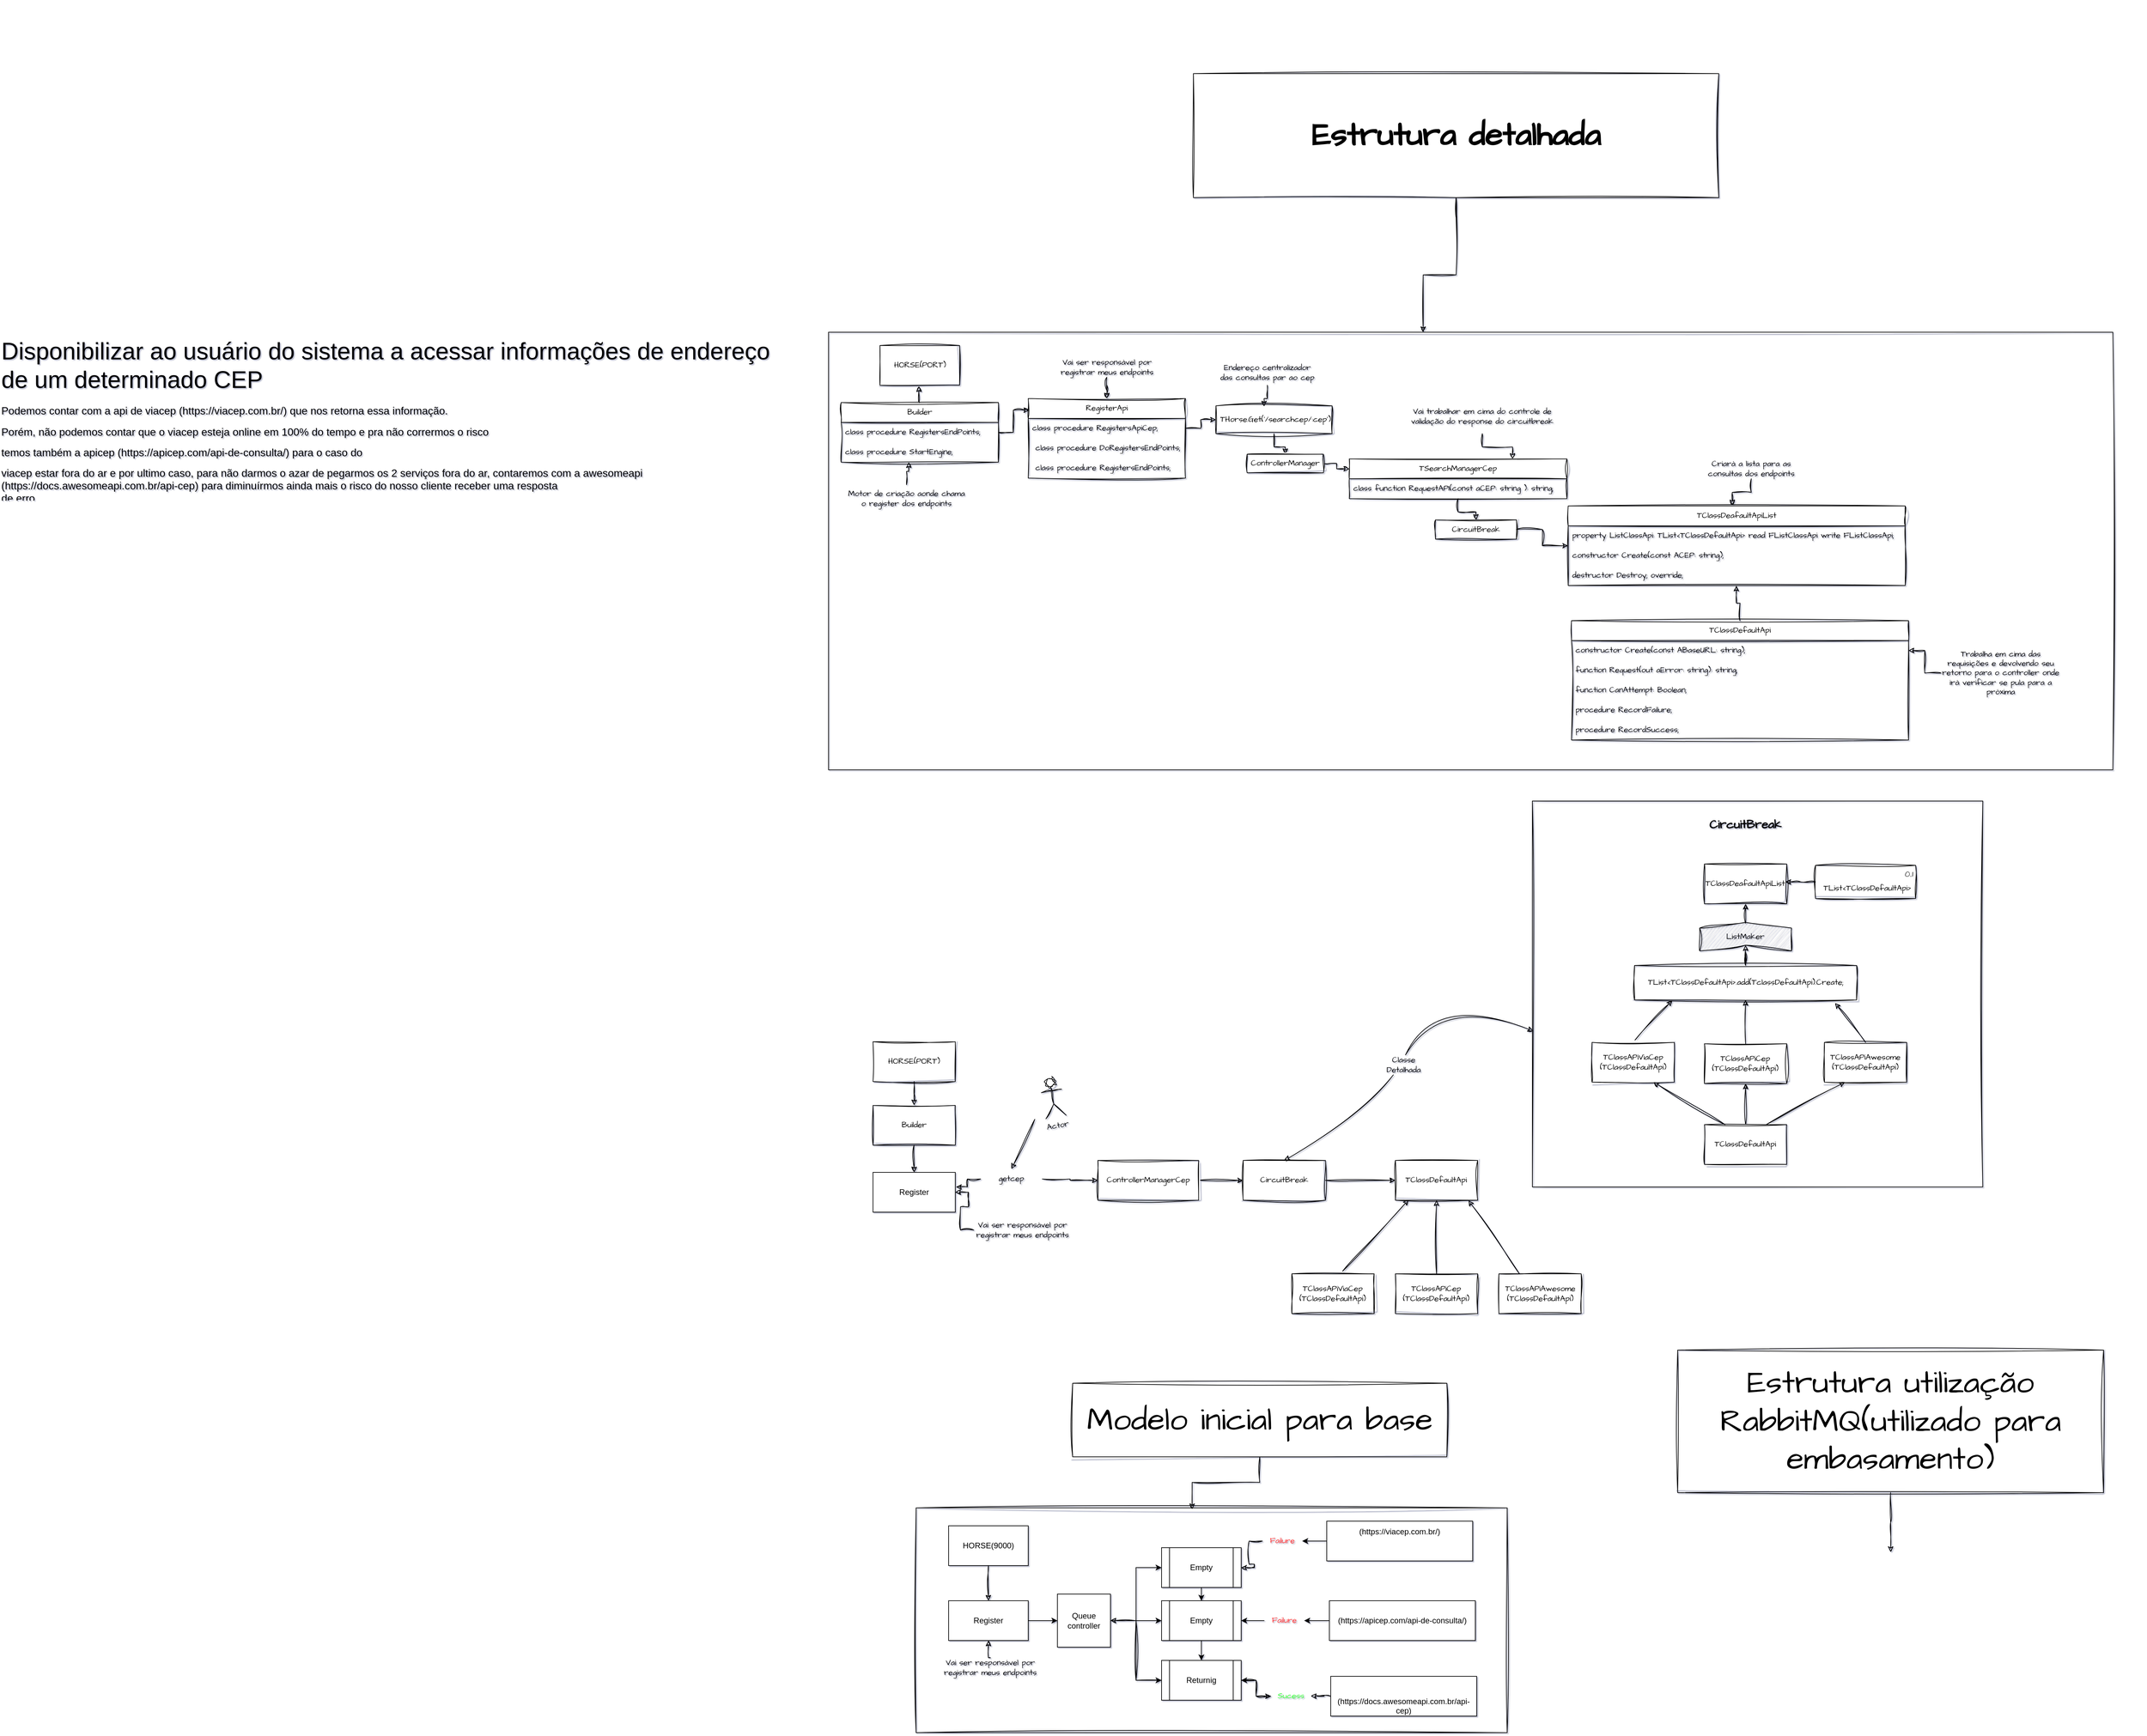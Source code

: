 <mxfile version="24.7.17">
  <diagram name="Página-1" id="79PYWbNUPwEEntRfnyTe">
    <mxGraphModel dx="9573" dy="6740" grid="0" gridSize="10" guides="1" tooltips="1" connect="1" arrows="1" fold="1" page="0" pageScale="1" pageWidth="827" pageHeight="1169" background="none" math="0" shadow="1">
      <root>
        <mxCell id="0" />
        <mxCell id="1" parent="0" />
        <mxCell id="782IkyZZa3-e9i29FcPb-1" value="&lt;h1 style=&quot;margin-top: 0px;&quot;&gt;&lt;font style=&quot;font-size: 36px;&quot;&gt;&lt;span style=&quot;font-weight: 400;&quot;&gt;Disponibilizar ao usuário do sistema a acessar informações de endereço de um determinado CEP&lt;/span&gt;&lt;br&gt;&lt;/font&gt;&lt;/h1&gt;&lt;p&gt;&lt;font size=&quot;3&quot;&gt;Podemos contar com a api de viacep (https://viacep.com.br/) que nos retorna essa informação.&lt;br&gt;&lt;/font&gt;&lt;/p&gt;&lt;p&gt;&lt;font size=&quot;3&quot;&gt;Porém, não podemos contar que o viacep esteja online em 100% do tempo e pra não corrermos o risco&amp;nbsp;&lt;/font&gt;&lt;/p&gt;&lt;p&gt;&lt;span style=&quot;background-color: initial;&quot;&gt;&lt;font size=&quot;3&quot;&gt;temos também a apicep (https://apicep.com/api-de-consulta/) para o caso do&lt;/font&gt;&lt;/span&gt;&lt;/p&gt;&lt;p&gt;&lt;font size=&quot;3&quot;&gt;viacep estar fora do ar e por ultimo caso, para não darmos o azar de pegarmos os 2 serviços fora do ar, contaremos com a awesomeapi &lt;br&gt;(https://docs.awesomeapi.com.br/api-cep) para diminuírmos ainda mais o risco do nosso cliente receber uma resposta &lt;br&gt;de erro.  &lt;br&gt;&lt;/font&gt;&lt;br&gt;&lt;/p&gt;" style="text;html=1;whiteSpace=wrap;overflow=hidden;rounded=0;movable=0;resizable=0;rotatable=0;deletable=0;editable=0;locked=1;connectable=0;" parent="1" vertex="1">
          <mxGeometry x="-733" y="-2037" width="1167" height="251" as="geometry" />
        </mxCell>
        <mxCell id="fo-hg2xtiD_h0EZ4PJqd-15" value="" style="shape=image;verticalLabelPosition=bottom;labelBackgroundColor=default;verticalAlign=top;aspect=fixed;imageAspect=0;image=https://www.tutlane.com/images/rabbitmq/rabbitmq_fanout_exchange_process_flow_diagram.PNG;movable=0;resizable=0;rotatable=0;deletable=0;editable=0;locked=1;connectable=0;" parent="1" vertex="1">
          <mxGeometry x="1697" y="-243" width="797.59" height="309" as="geometry" />
        </mxCell>
        <mxCell id="JJgKzvDlK2gYx_ls-PsL-94" value="" style="group;movable=0;resizable=0;rotatable=0;deletable=0;editable=0;locked=1;connectable=0;" vertex="1" connectable="0" parent="1">
          <mxGeometry x="516" y="-2538" width="1936" height="1161" as="geometry" />
        </mxCell>
        <mxCell id="fo-hg2xtiD_h0EZ4PJqd-123" value="" style="swimlane;startSize=0;sketch=1;hachureGap=4;jiggle=2;curveFitting=1;fontFamily=Architects Daughter;fontSource=https%3A%2F%2Ffonts.googleapis.com%2Fcss%3Ffamily%3DArchitects%2BDaughter;movable=0;resizable=0;rotatable=0;deletable=0;editable=0;locked=1;connectable=0;" parent="JJgKzvDlK2gYx_ls-PsL-94" vertex="1">
          <mxGeometry y="501" width="1936" height="660" as="geometry">
            <mxRectangle x="1027" y="-337" width="50" height="44" as="alternateBounds" />
          </mxGeometry>
        </mxCell>
        <mxCell id="JJgKzvDlK2gYx_ls-PsL-44" style="edgeStyle=orthogonalEdgeStyle;rounded=0;sketch=1;hachureGap=4;jiggle=2;curveFitting=1;orthogonalLoop=1;jettySize=auto;html=1;entryX=0.5;entryY=0;entryDx=0;entryDy=0;fontFamily=Architects Daughter;fontSource=https%3A%2F%2Ffonts.googleapis.com%2Fcss%3Ffamily%3DArchitects%2BDaughter;movable=0;resizable=0;rotatable=0;deletable=0;editable=0;locked=1;connectable=0;" edge="1" parent="fo-hg2xtiD_h0EZ4PJqd-123" source="fo-hg2xtiD_h0EZ4PJqd-127" target="JJgKzvDlK2gYx_ls-PsL-38">
          <mxGeometry relative="1" as="geometry" />
        </mxCell>
        <mxCell id="fo-hg2xtiD_h0EZ4PJqd-127" value="Vai ser responsável por registrar meus endpoints" style="text;html=1;align=center;verticalAlign=middle;whiteSpace=wrap;rounded=0;fontFamily=Architects Daughter;fontSource=https%3A%2F%2Ffonts.googleapis.com%2Fcss%3Ffamily%3DArchitects%2BDaughter;movable=0;resizable=0;rotatable=0;deletable=0;editable=0;locked=1;connectable=0;" parent="fo-hg2xtiD_h0EZ4PJqd-123" vertex="1">
          <mxGeometry x="348.5" y="38" width="142" height="30" as="geometry" />
        </mxCell>
        <mxCell id="JJgKzvDlK2gYx_ls-PsL-38" value="RegisterApi" style="swimlane;fontStyle=0;childLayout=stackLayout;horizontal=1;startSize=30;horizontalStack=0;resizeParent=1;resizeParentMax=0;resizeLast=0;collapsible=1;marginBottom=0;whiteSpace=wrap;html=1;sketch=1;hachureGap=4;jiggle=2;curveFitting=1;fontFamily=Architects Daughter;fontSource=https%3A%2F%2Ffonts.googleapis.com%2Fcss%3Ffamily%3DArchitects%2BDaughter;movable=0;resizable=0;rotatable=0;deletable=0;editable=0;locked=1;connectable=0;" vertex="1" parent="fo-hg2xtiD_h0EZ4PJqd-123">
          <mxGeometry x="301" y="100" width="237" height="120" as="geometry" />
        </mxCell>
        <mxCell id="JJgKzvDlK2gYx_ls-PsL-39" value="class procedure RegistersApiCep;" style="text;strokeColor=none;fillColor=none;align=left;verticalAlign=middle;spacingLeft=4;spacingRight=4;overflow=hidden;points=[[0,0.5],[1,0.5]];portConstraint=eastwest;rotatable=0;whiteSpace=wrap;html=1;fontFamily=Architects Daughter;fontSource=https%3A%2F%2Ffonts.googleapis.com%2Fcss%3Ffamily%3DArchitects%2BDaughter;movable=0;resizable=0;deletable=0;editable=0;locked=1;connectable=0;" vertex="1" parent="JJgKzvDlK2gYx_ls-PsL-38">
          <mxGeometry y="30" width="237" height="30" as="geometry" />
        </mxCell>
        <mxCell id="JJgKzvDlK2gYx_ls-PsL-40" value="&amp;nbsp;class procedure DoRegistersEndPoints;" style="text;strokeColor=none;fillColor=none;align=left;verticalAlign=middle;spacingLeft=4;spacingRight=4;overflow=hidden;points=[[0,0.5],[1,0.5]];portConstraint=eastwest;rotatable=0;whiteSpace=wrap;html=1;fontFamily=Architects Daughter;fontSource=https%3A%2F%2Ffonts.googleapis.com%2Fcss%3Ffamily%3DArchitects%2BDaughter;movable=0;resizable=0;deletable=0;editable=0;locked=1;connectable=0;" vertex="1" parent="JJgKzvDlK2gYx_ls-PsL-38">
          <mxGeometry y="60" width="237" height="30" as="geometry" />
        </mxCell>
        <mxCell id="JJgKzvDlK2gYx_ls-PsL-41" value="&amp;nbsp;class procedure RegistersEndPoints;" style="text;strokeColor=none;fillColor=none;align=left;verticalAlign=middle;spacingLeft=4;spacingRight=4;overflow=hidden;points=[[0,0.5],[1,0.5]];portConstraint=eastwest;rotatable=0;whiteSpace=wrap;html=1;fontFamily=Architects Daughter;fontSource=https%3A%2F%2Ffonts.googleapis.com%2Fcss%3Ffamily%3DArchitects%2BDaughter;movable=0;resizable=0;deletable=0;editable=0;locked=1;connectable=0;" vertex="1" parent="JJgKzvDlK2gYx_ls-PsL-38">
          <mxGeometry y="90" width="237" height="30" as="geometry" />
        </mxCell>
        <mxCell id="fo-hg2xtiD_h0EZ4PJqd-129" value="Builder" style="swimlane;fontStyle=0;childLayout=stackLayout;horizontal=1;startSize=30;horizontalStack=0;resizeParent=1;resizeParentMax=0;resizeLast=0;collapsible=1;marginBottom=0;whiteSpace=wrap;html=1;sketch=1;hachureGap=4;jiggle=2;curveFitting=1;fontFamily=Architects Daughter;fontSource=https%3A%2F%2Ffonts.googleapis.com%2Fcss%3Ffamily%3DArchitects%2BDaughter;movable=0;resizable=0;rotatable=0;deletable=0;editable=0;locked=1;connectable=0;" parent="fo-hg2xtiD_h0EZ4PJqd-123" vertex="1">
          <mxGeometry x="19" y="106" width="237" height="90" as="geometry" />
        </mxCell>
        <mxCell id="fo-hg2xtiD_h0EZ4PJqd-131" value="class procedure RegistersEndPoints;" style="text;strokeColor=none;fillColor=none;align=left;verticalAlign=middle;spacingLeft=4;spacingRight=4;overflow=hidden;points=[[0,0.5],[1,0.5]];portConstraint=eastwest;rotatable=0;whiteSpace=wrap;html=1;fontFamily=Architects Daughter;fontSource=https%3A%2F%2Ffonts.googleapis.com%2Fcss%3Ffamily%3DArchitects%2BDaughter;movable=0;resizable=0;deletable=0;editable=0;locked=1;connectable=0;" parent="fo-hg2xtiD_h0EZ4PJqd-129" vertex="1">
          <mxGeometry y="30" width="237" height="30" as="geometry" />
        </mxCell>
        <mxCell id="fo-hg2xtiD_h0EZ4PJqd-133" value="class procedure StartEngine;" style="text;strokeColor=none;fillColor=none;align=left;verticalAlign=middle;spacingLeft=4;spacingRight=4;overflow=hidden;points=[[0,0.5],[1,0.5]];portConstraint=eastwest;rotatable=0;whiteSpace=wrap;html=1;fontFamily=Architects Daughter;fontSource=https%3A%2F%2Ffonts.googleapis.com%2Fcss%3Ffamily%3DArchitects%2BDaughter;movable=0;resizable=0;deletable=0;editable=0;locked=1;connectable=0;" parent="fo-hg2xtiD_h0EZ4PJqd-129" vertex="1">
          <mxGeometry y="60" width="237" height="30" as="geometry" />
        </mxCell>
        <mxCell id="fo-hg2xtiD_h0EZ4PJqd-134" style="edgeStyle=orthogonalEdgeStyle;rounded=0;sketch=1;hachureGap=4;jiggle=2;curveFitting=1;orthogonalLoop=1;jettySize=auto;html=1;exitX=0.5;exitY=0;exitDx=0;exitDy=0;entryX=0.449;entryY=1.042;entryDx=0;entryDy=0;entryPerimeter=0;fontFamily=Architects Daughter;fontSource=https%3A%2F%2Ffonts.googleapis.com%2Fcss%3Ffamily%3DArchitects%2BDaughter;movable=0;resizable=0;rotatable=0;deletable=0;editable=0;locked=1;connectable=0;" parent="fo-hg2xtiD_h0EZ4PJqd-123" source="fo-hg2xtiD_h0EZ4PJqd-129" edge="1">
          <mxGeometry relative="1" as="geometry">
            <mxPoint x="136.288" y="81.352" as="targetPoint" />
          </mxGeometry>
        </mxCell>
        <mxCell id="JJgKzvDlK2gYx_ls-PsL-42" style="edgeStyle=orthogonalEdgeStyle;rounded=0;sketch=1;hachureGap=4;jiggle=2;curveFitting=1;orthogonalLoop=1;jettySize=auto;html=1;entryX=0.007;entryY=0.147;entryDx=0;entryDy=0;entryPerimeter=0;fontFamily=Architects Daughter;fontSource=https%3A%2F%2Ffonts.googleapis.com%2Fcss%3Ffamily%3DArchitects%2BDaughter;movable=0;resizable=0;rotatable=0;deletable=0;editable=0;locked=1;connectable=0;" edge="1" parent="fo-hg2xtiD_h0EZ4PJqd-123" source="fo-hg2xtiD_h0EZ4PJqd-131" target="JJgKzvDlK2gYx_ls-PsL-38">
          <mxGeometry relative="1" as="geometry" />
        </mxCell>
        <mxCell id="JJgKzvDlK2gYx_ls-PsL-43" value="HORSE(PORT)" style="rounded=0;whiteSpace=wrap;html=1;sketch=1;hachureGap=4;jiggle=2;curveFitting=1;fontFamily=Architects Daughter;fontSource=https%3A%2F%2Ffonts.googleapis.com%2Fcss%3Ffamily%3DArchitects%2BDaughter;movable=0;resizable=0;rotatable=0;deletable=0;editable=0;locked=1;connectable=0;" vertex="1" parent="fo-hg2xtiD_h0EZ4PJqd-123">
          <mxGeometry x="77.5" y="20" width="120" height="60" as="geometry" />
        </mxCell>
        <mxCell id="JJgKzvDlK2gYx_ls-PsL-60" style="edgeStyle=orthogonalEdgeStyle;rounded=0;sketch=1;hachureGap=4;jiggle=2;curveFitting=1;orthogonalLoop=1;jettySize=auto;html=1;entryX=0.5;entryY=0;entryDx=0;entryDy=0;fontFamily=Architects Daughter;fontSource=https%3A%2F%2Ffonts.googleapis.com%2Fcss%3Ffamily%3DArchitects%2BDaughter;movable=0;resizable=0;rotatable=0;deletable=0;editable=0;locked=1;connectable=0;" edge="1" parent="fo-hg2xtiD_h0EZ4PJqd-123" source="JJgKzvDlK2gYx_ls-PsL-48" target="JJgKzvDlK2gYx_ls-PsL-58">
          <mxGeometry relative="1" as="geometry" />
        </mxCell>
        <mxCell id="JJgKzvDlK2gYx_ls-PsL-48" value="&lt;span style=&quot;font-size: 12px;&quot;&gt;&amp;nbsp;THorse.Get(&#39;/searchcep/:cep&#39;)&lt;/span&gt;" style="rounded=0;whiteSpace=wrap;html=1;sketch=1;hachureGap=4;jiggle=2;curveFitting=1;fontFamily=Architects Daughter;fontSource=https%3A%2F%2Ffonts.googleapis.com%2Fcss%3Ffamily%3DArchitects%2BDaughter;movable=0;resizable=0;rotatable=0;deletable=0;editable=0;locked=1;connectable=0;" vertex="1" parent="fo-hg2xtiD_h0EZ4PJqd-123">
          <mxGeometry x="584" y="111" width="175" height="42" as="geometry" />
        </mxCell>
        <mxCell id="JJgKzvDlK2gYx_ls-PsL-50" value="" style="edgeStyle=orthogonalEdgeStyle;rounded=0;sketch=1;hachureGap=4;jiggle=2;curveFitting=1;orthogonalLoop=1;jettySize=auto;html=1;fontFamily=Architects Daughter;fontSource=https%3A%2F%2Ffonts.googleapis.com%2Fcss%3Ffamily%3DArchitects%2BDaughter;movable=0;resizable=0;rotatable=0;deletable=0;editable=0;locked=1;connectable=0;" edge="1" parent="fo-hg2xtiD_h0EZ4PJqd-123" source="JJgKzvDlK2gYx_ls-PsL-39" target="JJgKzvDlK2gYx_ls-PsL-48">
          <mxGeometry relative="1" as="geometry" />
        </mxCell>
        <mxCell id="JJgKzvDlK2gYx_ls-PsL-51" value="Endereço centralizador das consultas par ao cep" style="text;html=1;align=center;verticalAlign=middle;whiteSpace=wrap;rounded=0;fontFamily=Architects Daughter;fontSource=https%3A%2F%2Ffonts.googleapis.com%2Fcss%3Ffamily%3DArchitects%2BDaughter;movable=0;resizable=0;rotatable=0;deletable=0;editable=0;locked=1;connectable=0;" vertex="1" parent="fo-hg2xtiD_h0EZ4PJqd-123">
          <mxGeometry x="584" y="41" width="155" height="39" as="geometry" />
        </mxCell>
        <mxCell id="JJgKzvDlK2gYx_ls-PsL-52" style="edgeStyle=orthogonalEdgeStyle;rounded=0;sketch=1;hachureGap=4;jiggle=2;curveFitting=1;orthogonalLoop=1;jettySize=auto;html=1;entryX=0.415;entryY=0.026;entryDx=0;entryDy=0;entryPerimeter=0;fontFamily=Architects Daughter;fontSource=https%3A%2F%2Ffonts.googleapis.com%2Fcss%3Ffamily%3DArchitects%2BDaughter;movable=0;resizable=0;rotatable=0;deletable=0;editable=0;locked=1;connectable=0;" edge="1" parent="fo-hg2xtiD_h0EZ4PJqd-123" source="JJgKzvDlK2gYx_ls-PsL-51" target="JJgKzvDlK2gYx_ls-PsL-48">
          <mxGeometry relative="1" as="geometry" />
        </mxCell>
        <mxCell id="JJgKzvDlK2gYx_ls-PsL-64" value="" style="edgeStyle=orthogonalEdgeStyle;rounded=0;sketch=1;hachureGap=4;jiggle=2;curveFitting=1;orthogonalLoop=1;jettySize=auto;html=1;fontFamily=Architects Daughter;fontSource=https%3A%2F%2Ffonts.googleapis.com%2Fcss%3Ffamily%3DArchitects%2BDaughter;movable=0;resizable=0;rotatable=0;deletable=0;editable=0;locked=1;connectable=0;" edge="1" parent="fo-hg2xtiD_h0EZ4PJqd-123" source="JJgKzvDlK2gYx_ls-PsL-53" target="JJgKzvDlK2gYx_ls-PsL-63">
          <mxGeometry relative="1" as="geometry" />
        </mxCell>
        <mxCell id="JJgKzvDlK2gYx_ls-PsL-53" value="&lt;div&gt;&lt;span style=&quot;font-size: 12px;&quot;&gt;TSearchManagerCep&lt;/span&gt;&lt;br&gt;&lt;/div&gt;" style="swimlane;fontStyle=0;childLayout=stackLayout;horizontal=1;startSize=30;horizontalStack=0;resizeParent=1;resizeParentMax=0;resizeLast=0;collapsible=1;marginBottom=0;whiteSpace=wrap;html=1;sketch=1;hachureGap=4;jiggle=2;curveFitting=1;fontFamily=Architects Daughter;fontSource=https%3A%2F%2Ffonts.googleapis.com%2Fcss%3Ffamily%3DArchitects%2BDaughter;movable=0;resizable=0;rotatable=0;deletable=0;editable=0;locked=1;connectable=0;" vertex="1" parent="fo-hg2xtiD_h0EZ4PJqd-123">
          <mxGeometry x="785" y="191" width="328" height="60" as="geometry" />
        </mxCell>
        <mxCell id="JJgKzvDlK2gYx_ls-PsL-54" value="class function RequestAPI(const aCEP: string ): string;" style="text;strokeColor=none;fillColor=none;align=left;verticalAlign=middle;spacingLeft=4;spacingRight=4;overflow=hidden;points=[[0,0.5],[1,0.5]];portConstraint=eastwest;rotatable=0;whiteSpace=wrap;html=1;fontFamily=Architects Daughter;fontSource=https%3A%2F%2Ffonts.googleapis.com%2Fcss%3Ffamily%3DArchitects%2BDaughter;movable=0;resizable=0;deletable=0;editable=0;locked=1;connectable=0;" vertex="1" parent="JJgKzvDlK2gYx_ls-PsL-53">
          <mxGeometry y="30" width="328" height="30" as="geometry" />
        </mxCell>
        <mxCell id="JJgKzvDlK2gYx_ls-PsL-62" style="edgeStyle=orthogonalEdgeStyle;rounded=0;sketch=1;hachureGap=4;jiggle=2;curveFitting=1;orthogonalLoop=1;jettySize=auto;html=1;entryX=0;entryY=0.25;entryDx=0;entryDy=0;fontFamily=Architects Daughter;fontSource=https%3A%2F%2Ffonts.googleapis.com%2Fcss%3Ffamily%3DArchitects%2BDaughter;movable=0;resizable=0;rotatable=0;deletable=0;editable=0;locked=1;connectable=0;" edge="1" parent="fo-hg2xtiD_h0EZ4PJqd-123" source="JJgKzvDlK2gYx_ls-PsL-58" target="JJgKzvDlK2gYx_ls-PsL-53">
          <mxGeometry relative="1" as="geometry" />
        </mxCell>
        <mxCell id="JJgKzvDlK2gYx_ls-PsL-58" value="ControllerManager" style="whiteSpace=wrap;html=1;fontFamily=Architects Daughter;fontStyle=0;startSize=30;sketch=1;hachureGap=4;jiggle=2;curveFitting=1;fontSource=https%3A%2F%2Ffonts.googleapis.com%2Fcss%3Ffamily%3DArchitects%2BDaughter;movable=0;resizable=0;rotatable=0;deletable=0;editable=0;locked=1;connectable=0;" vertex="1" parent="fo-hg2xtiD_h0EZ4PJqd-123">
          <mxGeometry x="631" y="184" width="115" height="28" as="geometry" />
        </mxCell>
        <mxCell id="JJgKzvDlK2gYx_ls-PsL-63" value="CircuitBreak" style="whiteSpace=wrap;html=1;fontFamily=Architects Daughter;fontStyle=0;startSize=30;sketch=1;hachureGap=4;jiggle=2;curveFitting=1;fontSource=https%3A%2F%2Ffonts.googleapis.com%2Fcss%3Ffamily%3DArchitects%2BDaughter;movable=0;resizable=0;rotatable=0;deletable=0;editable=0;locked=1;connectable=0;" vertex="1" parent="fo-hg2xtiD_h0EZ4PJqd-123">
          <mxGeometry x="915" y="283" width="122" height="29" as="geometry" />
        </mxCell>
        <mxCell id="JJgKzvDlK2gYx_ls-PsL-73" value="Vai trabalhar em cima do controle de validação do response do circuitbreak" style="text;html=1;align=center;verticalAlign=middle;whiteSpace=wrap;rounded=0;fontFamily=Architects Daughter;fontSource=https%3A%2F%2Ffonts.googleapis.com%2Fcss%3Ffamily%3DArchitects%2BDaughter;movable=0;resizable=0;rotatable=0;deletable=0;editable=0;locked=1;connectable=0;" vertex="1" parent="fo-hg2xtiD_h0EZ4PJqd-123">
          <mxGeometry x="871" y="100" width="229" height="53" as="geometry" />
        </mxCell>
        <mxCell id="JJgKzvDlK2gYx_ls-PsL-74" style="edgeStyle=orthogonalEdgeStyle;rounded=0;sketch=1;hachureGap=4;jiggle=2;curveFitting=1;orthogonalLoop=1;jettySize=auto;html=1;entryX=0.75;entryY=0;entryDx=0;entryDy=0;fontFamily=Architects Daughter;fontSource=https%3A%2F%2Ffonts.googleapis.com%2Fcss%3Ffamily%3DArchitects%2BDaughter;movable=0;resizable=0;rotatable=0;deletable=0;editable=0;locked=1;connectable=0;" edge="1" parent="fo-hg2xtiD_h0EZ4PJqd-123" source="JJgKzvDlK2gYx_ls-PsL-73" target="JJgKzvDlK2gYx_ls-PsL-53">
          <mxGeometry relative="1" as="geometry" />
        </mxCell>
        <mxCell id="JJgKzvDlK2gYx_ls-PsL-75" value="Criará a lista para as consultas dos endpoints" style="text;html=1;align=center;verticalAlign=middle;whiteSpace=wrap;rounded=0;fontFamily=Architects Daughter;fontSource=https%3A%2F%2Ffonts.googleapis.com%2Fcss%3Ffamily%3DArchitects%2BDaughter;movable=0;resizable=0;rotatable=0;deletable=0;editable=0;locked=1;connectable=0;" vertex="1" parent="fo-hg2xtiD_h0EZ4PJqd-123">
          <mxGeometry x="1312" y="191" width="158" height="30" as="geometry" />
        </mxCell>
        <mxCell id="JJgKzvDlK2gYx_ls-PsL-77" value="TClassDefaultApi" style="swimlane;fontStyle=0;childLayout=stackLayout;horizontal=1;startSize=30;horizontalStack=0;resizeParent=1;resizeParentMax=0;resizeLast=0;collapsible=1;marginBottom=0;whiteSpace=wrap;html=1;sketch=1;hachureGap=4;jiggle=2;curveFitting=1;fontFamily=Architects Daughter;fontSource=https%3A%2F%2Ffonts.googleapis.com%2Fcss%3Ffamily%3DArchitects%2BDaughter;movable=0;resizable=0;rotatable=0;deletable=0;editable=0;locked=1;connectable=0;" vertex="1" parent="fo-hg2xtiD_h0EZ4PJqd-123">
          <mxGeometry x="1120" y="435" width="508" height="180" as="geometry" />
        </mxCell>
        <mxCell id="JJgKzvDlK2gYx_ls-PsL-78" value="&lt;span style=&quot;font-size: 12px;&quot;&gt;constructor Create(const ABaseURL: string);&lt;/span&gt;" style="text;strokeColor=none;fillColor=none;align=left;verticalAlign=middle;spacingLeft=4;spacingRight=4;overflow=hidden;points=[[0,0.5],[1,0.5]];portConstraint=eastwest;rotatable=0;whiteSpace=wrap;html=1;fontFamily=Architects Daughter;fontSource=https%3A%2F%2Ffonts.googleapis.com%2Fcss%3Ffamily%3DArchitects%2BDaughter;movable=0;resizable=0;deletable=0;editable=0;locked=1;connectable=0;" vertex="1" parent="JJgKzvDlK2gYx_ls-PsL-77">
          <mxGeometry y="30" width="508" height="30" as="geometry" />
        </mxCell>
        <mxCell id="JJgKzvDlK2gYx_ls-PsL-79" value="function Request(out aError: string): string;" style="text;strokeColor=none;fillColor=none;align=left;verticalAlign=middle;spacingLeft=4;spacingRight=4;overflow=hidden;points=[[0,0.5],[1,0.5]];portConstraint=eastwest;rotatable=0;whiteSpace=wrap;html=1;fontFamily=Architects Daughter;fontSource=https%3A%2F%2Ffonts.googleapis.com%2Fcss%3Ffamily%3DArchitects%2BDaughter;movable=0;resizable=0;deletable=0;editable=0;locked=1;connectable=0;" vertex="1" parent="JJgKzvDlK2gYx_ls-PsL-77">
          <mxGeometry y="60" width="508" height="30" as="geometry" />
        </mxCell>
        <mxCell id="JJgKzvDlK2gYx_ls-PsL-80" value="function CanAttempt: Boolean;" style="text;strokeColor=none;fillColor=none;align=left;verticalAlign=middle;spacingLeft=4;spacingRight=4;overflow=hidden;points=[[0,0.5],[1,0.5]];portConstraint=eastwest;rotatable=0;whiteSpace=wrap;html=1;fontFamily=Architects Daughter;fontSource=https%3A%2F%2Ffonts.googleapis.com%2Fcss%3Ffamily%3DArchitects%2BDaughter;movable=0;resizable=0;deletable=0;editable=0;locked=1;connectable=0;" vertex="1" parent="JJgKzvDlK2gYx_ls-PsL-77">
          <mxGeometry y="90" width="508" height="30" as="geometry" />
        </mxCell>
        <mxCell id="JJgKzvDlK2gYx_ls-PsL-83" value="procedure RecordFailure;" style="text;strokeColor=none;fillColor=none;align=left;verticalAlign=middle;spacingLeft=4;spacingRight=4;overflow=hidden;points=[[0,0.5],[1,0.5]];portConstraint=eastwest;rotatable=0;whiteSpace=wrap;html=1;fontFamily=Architects Daughter;fontSource=https%3A%2F%2Ffonts.googleapis.com%2Fcss%3Ffamily%3DArchitects%2BDaughter;movable=0;resizable=0;deletable=0;editable=0;locked=1;connectable=0;" vertex="1" parent="JJgKzvDlK2gYx_ls-PsL-77">
          <mxGeometry y="120" width="508" height="30" as="geometry" />
        </mxCell>
        <mxCell id="JJgKzvDlK2gYx_ls-PsL-84" value="procedure RecordSuccess;" style="text;strokeColor=none;fillColor=none;align=left;verticalAlign=middle;spacingLeft=4;spacingRight=4;overflow=hidden;points=[[0,0.5],[1,0.5]];portConstraint=eastwest;rotatable=0;whiteSpace=wrap;html=1;fontFamily=Architects Daughter;fontSource=https%3A%2F%2Ffonts.googleapis.com%2Fcss%3Ffamily%3DArchitects%2BDaughter;movable=0;resizable=0;deletable=0;editable=0;locked=1;connectable=0;" vertex="1" parent="JJgKzvDlK2gYx_ls-PsL-77">
          <mxGeometry y="150" width="508" height="30" as="geometry" />
        </mxCell>
        <mxCell id="JJgKzvDlK2gYx_ls-PsL-90" style="edgeStyle=orthogonalEdgeStyle;rounded=0;sketch=1;hachureGap=4;jiggle=2;curveFitting=1;orthogonalLoop=1;jettySize=auto;html=1;entryX=1;entryY=0.5;entryDx=0;entryDy=0;fontFamily=Architects Daughter;fontSource=https%3A%2F%2Ffonts.googleapis.com%2Fcss%3Ffamily%3DArchitects%2BDaughter;movable=0;resizable=0;rotatable=0;deletable=0;editable=0;locked=1;connectable=0;" edge="1" parent="fo-hg2xtiD_h0EZ4PJqd-123" source="JJgKzvDlK2gYx_ls-PsL-85" target="JJgKzvDlK2gYx_ls-PsL-78">
          <mxGeometry relative="1" as="geometry" />
        </mxCell>
        <mxCell id="JJgKzvDlK2gYx_ls-PsL-85" value="Trabalha em cima das requisições e devolvendo seu retorno para o controller onde irá verificar se pula para a próxima" style="text;html=1;align=center;verticalAlign=middle;whiteSpace=wrap;rounded=0;fontFamily=Architects Daughter;fontSource=https%3A%2F%2Ffonts.googleapis.com%2Fcss%3Ffamily%3DArchitects%2BDaughter;movable=0;resizable=0;rotatable=0;deletable=0;editable=0;locked=1;connectable=0;" vertex="1" parent="fo-hg2xtiD_h0EZ4PJqd-123">
          <mxGeometry x="1677" y="469" width="180" height="90" as="geometry" />
        </mxCell>
        <mxCell id="JJgKzvDlK2gYx_ls-PsL-87" value="Motor de criação aonde chama o register dos endpoints" style="text;html=1;align=center;verticalAlign=middle;whiteSpace=wrap;rounded=0;fontFamily=Architects Daughter;fontSource=https%3A%2F%2Ffonts.googleapis.com%2Fcss%3Ffamily%3DArchitects%2BDaughter;movable=0;resizable=0;rotatable=0;deletable=0;editable=0;locked=1;connectable=0;" vertex="1" parent="fo-hg2xtiD_h0EZ4PJqd-123">
          <mxGeometry x="28" y="230" width="179" height="41" as="geometry" />
        </mxCell>
        <mxCell id="JJgKzvDlK2gYx_ls-PsL-88" style="edgeStyle=orthogonalEdgeStyle;rounded=0;sketch=1;hachureGap=4;jiggle=2;curveFitting=1;orthogonalLoop=1;jettySize=auto;html=1;entryX=0.43;entryY=1.004;entryDx=0;entryDy=0;entryPerimeter=0;fontFamily=Architects Daughter;fontSource=https%3A%2F%2Ffonts.googleapis.com%2Fcss%3Ffamily%3DArchitects%2BDaughter;movable=0;resizable=0;rotatable=0;deletable=0;editable=0;locked=1;connectable=0;" edge="1" parent="fo-hg2xtiD_h0EZ4PJqd-123" source="JJgKzvDlK2gYx_ls-PsL-87" target="fo-hg2xtiD_h0EZ4PJqd-133">
          <mxGeometry relative="1" as="geometry" />
        </mxCell>
        <mxCell id="JJgKzvDlK2gYx_ls-PsL-67" value="TClassDeafaultApiList" style="swimlane;fontStyle=0;childLayout=stackLayout;horizontal=1;startSize=30;horizontalStack=0;resizeParent=1;resizeParentMax=0;resizeLast=0;collapsible=1;marginBottom=0;whiteSpace=wrap;html=1;sketch=1;hachureGap=4;jiggle=2;curveFitting=1;fontFamily=Architects Daughter;fontSource=https%3A%2F%2Ffonts.googleapis.com%2Fcss%3Ffamily%3DArchitects%2BDaughter;movable=0;resizable=0;rotatable=0;deletable=0;editable=0;locked=1;connectable=0;" vertex="1" parent="fo-hg2xtiD_h0EZ4PJqd-123">
          <mxGeometry x="1115" y="262" width="508" height="120" as="geometry" />
        </mxCell>
        <mxCell id="JJgKzvDlK2gYx_ls-PsL-68" value="&lt;span style=&quot;font-size: 12px;&quot;&gt;property ListClassApi: TList&amp;lt;TClassDefaultApi&amp;gt; read FListClassApi write FListClassApi;&lt;br&gt;&lt;/span&gt;" style="text;strokeColor=none;fillColor=none;align=left;verticalAlign=middle;spacingLeft=4;spacingRight=4;overflow=hidden;points=[[0,0.5],[1,0.5]];portConstraint=eastwest;rotatable=0;whiteSpace=wrap;html=1;fontFamily=Architects Daughter;fontSource=https%3A%2F%2Ffonts.googleapis.com%2Fcss%3Ffamily%3DArchitects%2BDaughter;movable=0;resizable=0;deletable=0;editable=0;locked=1;connectable=0;" vertex="1" parent="JJgKzvDlK2gYx_ls-PsL-67">
          <mxGeometry y="30" width="508" height="30" as="geometry" />
        </mxCell>
        <mxCell id="JJgKzvDlK2gYx_ls-PsL-69" value="constructor Create(const ACEP: string);" style="text;strokeColor=none;fillColor=none;align=left;verticalAlign=middle;spacingLeft=4;spacingRight=4;overflow=hidden;points=[[0,0.5],[1,0.5]];portConstraint=eastwest;rotatable=0;whiteSpace=wrap;html=1;fontFamily=Architects Daughter;fontSource=https%3A%2F%2Ffonts.googleapis.com%2Fcss%3Ffamily%3DArchitects%2BDaughter;movable=0;resizable=0;deletable=0;editable=0;locked=1;connectable=0;" vertex="1" parent="JJgKzvDlK2gYx_ls-PsL-67">
          <mxGeometry y="60" width="508" height="30" as="geometry" />
        </mxCell>
        <mxCell id="JJgKzvDlK2gYx_ls-PsL-70" value="destructor Destroy; override;" style="text;strokeColor=none;fillColor=none;align=left;verticalAlign=middle;spacingLeft=4;spacingRight=4;overflow=hidden;points=[[0,0.5],[1,0.5]];portConstraint=eastwest;rotatable=0;whiteSpace=wrap;html=1;fontFamily=Architects Daughter;fontSource=https%3A%2F%2Ffonts.googleapis.com%2Fcss%3Ffamily%3DArchitects%2BDaughter;movable=0;resizable=0;deletable=0;editable=0;locked=1;connectable=0;" vertex="1" parent="JJgKzvDlK2gYx_ls-PsL-67">
          <mxGeometry y="90" width="508" height="30" as="geometry" />
        </mxCell>
        <mxCell id="JJgKzvDlK2gYx_ls-PsL-82" style="edgeStyle=orthogonalEdgeStyle;rounded=0;sketch=1;hachureGap=4;jiggle=2;curveFitting=1;orthogonalLoop=1;jettySize=auto;html=1;entryX=0.499;entryY=1.005;entryDx=0;entryDy=0;entryPerimeter=0;fontFamily=Architects Daughter;fontSource=https%3A%2F%2Ffonts.googleapis.com%2Fcss%3Ffamily%3DArchitects%2BDaughter;movable=0;resizable=0;rotatable=0;deletable=0;editable=0;locked=1;connectable=0;" edge="1" parent="fo-hg2xtiD_h0EZ4PJqd-123" source="JJgKzvDlK2gYx_ls-PsL-77" target="JJgKzvDlK2gYx_ls-PsL-70">
          <mxGeometry relative="1" as="geometry" />
        </mxCell>
        <mxCell id="JJgKzvDlK2gYx_ls-PsL-71" style="edgeStyle=orthogonalEdgeStyle;rounded=0;sketch=1;hachureGap=4;jiggle=2;curveFitting=1;orthogonalLoop=1;jettySize=auto;html=1;exitX=1;exitY=0.5;exitDx=0;exitDy=0;fontFamily=Architects Daughter;fontSource=https%3A%2F%2Ffonts.googleapis.com%2Fcss%3Ffamily%3DArchitects%2BDaughter;movable=0;resizable=0;rotatable=0;deletable=0;editable=0;locked=1;connectable=0;" edge="1" parent="fo-hg2xtiD_h0EZ4PJqd-123" source="JJgKzvDlK2gYx_ls-PsL-63" target="JJgKzvDlK2gYx_ls-PsL-67">
          <mxGeometry relative="1" as="geometry" />
        </mxCell>
        <mxCell id="JJgKzvDlK2gYx_ls-PsL-89" style="edgeStyle=orthogonalEdgeStyle;rounded=0;sketch=1;hachureGap=4;jiggle=2;curveFitting=1;orthogonalLoop=1;jettySize=auto;html=1;entryX=0.487;entryY=-0.007;entryDx=0;entryDy=0;entryPerimeter=0;fontFamily=Architects Daughter;fontSource=https%3A%2F%2Ffonts.googleapis.com%2Fcss%3Ffamily%3DArchitects%2BDaughter;movable=0;resizable=0;rotatable=0;deletable=0;editable=0;locked=1;connectable=0;" edge="1" parent="fo-hg2xtiD_h0EZ4PJqd-123" source="JJgKzvDlK2gYx_ls-PsL-75" target="JJgKzvDlK2gYx_ls-PsL-67">
          <mxGeometry relative="1" as="geometry" />
        </mxCell>
        <mxCell id="JJgKzvDlK2gYx_ls-PsL-92" value="&lt;b&gt;&lt;font style=&quot;font-size: 48px;&quot;&gt;Estrutura detalhada&lt;/font&gt;&lt;/b&gt;" style="shape=callout;whiteSpace=wrap;html=1;perimeter=calloutPerimeter;sketch=1;hachureGap=4;jiggle=2;curveFitting=1;fontFamily=Architects Daughter;fontSource=https%3A%2F%2Ffonts.googleapis.com%2Fcss%3Ffamily%3DArchitects%2BDaughter;base=0;movable=0;resizable=0;rotatable=0;deletable=0;editable=0;locked=1;connectable=0;" vertex="1" parent="JJgKzvDlK2gYx_ls-PsL-94">
          <mxGeometry x="550" y="111" width="792" height="217" as="geometry" />
        </mxCell>
        <mxCell id="JJgKzvDlK2gYx_ls-PsL-93" style="edgeStyle=orthogonalEdgeStyle;rounded=0;sketch=1;hachureGap=4;jiggle=2;curveFitting=1;orthogonalLoop=1;jettySize=auto;html=1;entryX=0.463;entryY=0;entryDx=0;entryDy=0;entryPerimeter=0;fontFamily=Architects Daughter;fontSource=https%3A%2F%2Ffonts.googleapis.com%2Fcss%3Ffamily%3DArchitects%2BDaughter;movable=0;resizable=0;rotatable=0;deletable=0;editable=0;locked=1;connectable=0;" edge="1" parent="JJgKzvDlK2gYx_ls-PsL-94" source="JJgKzvDlK2gYx_ls-PsL-92" target="fo-hg2xtiD_h0EZ4PJqd-123">
          <mxGeometry relative="1" as="geometry" />
        </mxCell>
        <mxCell id="JJgKzvDlK2gYx_ls-PsL-95" value="" style="group;movable=0;resizable=0;rotatable=0;deletable=0;editable=0;locked=1;connectable=0;" vertex="1" connectable="0" parent="1">
          <mxGeometry x="583" y="-1132" width="1916" height="582" as="geometry" />
        </mxCell>
        <mxCell id="fo-hg2xtiD_h0EZ4PJqd-40" style="edgeStyle=orthogonalEdgeStyle;rounded=0;sketch=1;hachureGap=4;jiggle=2;curveFitting=1;orthogonalLoop=1;jettySize=auto;html=1;fontFamily=Architects Daughter;fontSource=https%3A%2F%2Ffonts.googleapis.com%2Fcss%3Ffamily%3DArchitects%2BDaughter;entryX=0.5;entryY=1;entryDx=0;entryDy=0;exitX=0.5;exitY=0;exitDx=0;exitDy=0;movable=0;resizable=0;rotatable=0;deletable=0;editable=0;locked=1;connectable=0;" parent="JJgKzvDlK2gYx_ls-PsL-95" source="fo-hg2xtiD_h0EZ4PJqd-36" target="fo-hg2xtiD_h0EZ4PJqd-34" edge="1">
          <mxGeometry relative="1" as="geometry">
            <mxPoint x="852.589" y="506" as="sourcePoint" />
          </mxGeometry>
        </mxCell>
        <mxCell id="fo-hg2xtiD_h0EZ4PJqd-34" value="TClassDefaultApi" style="rounded=0;whiteSpace=wrap;html=1;sketch=1;hachureGap=4;jiggle=2;curveFitting=1;fontFamily=Architects Daughter;fontSource=https%3A%2F%2Ffonts.googleapis.com%2Fcss%3Ffamily%3DArchitects%2BDaughter;movable=0;resizable=0;rotatable=0;deletable=0;editable=0;locked=1;connectable=0;" parent="JJgKzvDlK2gYx_ls-PsL-95" vertex="1">
          <mxGeometry x="787.482" y="344" width="124.013" height="60" as="geometry" />
        </mxCell>
        <mxCell id="fo-hg2xtiD_h0EZ4PJqd-35" value="TClassAPiViaCep&lt;div&gt;&lt;div&gt;(TClassDefaultApi)&lt;/div&gt;&lt;/div&gt;" style="rounded=0;whiteSpace=wrap;html=1;sketch=1;hachureGap=4;jiggle=2;curveFitting=1;fontFamily=Architects Daughter;fontSource=https%3A%2F%2Ffonts.googleapis.com%2Fcss%3Ffamily%3DArchitects%2BDaughter;movable=0;resizable=0;rotatable=0;deletable=0;editable=0;locked=1;connectable=0;" parent="JJgKzvDlK2gYx_ls-PsL-95" vertex="1">
          <mxGeometry x="631.433" y="515" width="124.013" height="60" as="geometry" />
        </mxCell>
        <mxCell id="fo-hg2xtiD_h0EZ4PJqd-36" value="&lt;br&gt;&lt;span style=&quot;color: rgb(0, 0, 0); font-family: &amp;quot;Architects Daughter&amp;quot;; font-size: 12px; font-style: normal; font-variant-ligatures: normal; font-variant-caps: normal; font-weight: 400; letter-spacing: normal; orphans: 2; text-align: center; text-indent: 0px; text-transform: none; widows: 2; word-spacing: 0px; -webkit-text-stroke-width: 0px; white-space: normal; background-color: rgb(255, 255, 255); text-decoration-thickness: initial; text-decoration-style: initial; text-decoration-color: initial; display: inline !important; float: none;&quot;&gt;TClassAPiCep&lt;/span&gt;&lt;div style=&quot;forced-color-adjust: none; color: rgb(0, 0, 0); font-family: &amp;quot;Architects Daughter&amp;quot;; font-size: 12px; font-style: normal; font-variant-ligatures: normal; font-variant-caps: normal; font-weight: 400; letter-spacing: normal; orphans: 2; text-align: center; text-indent: 0px; text-transform: none; widows: 2; word-spacing: 0px; -webkit-text-stroke-width: 0px; white-space: normal; background-color: rgb(255, 255, 255); text-decoration-thickness: initial; text-decoration-style: initial; text-decoration-color: initial;&quot;&gt;&lt;div style=&quot;forced-color-adjust: none;&quot;&gt;(TClassDefaultApi)&lt;/div&gt;&lt;/div&gt;&lt;div&gt;&lt;br/&gt;&lt;/div&gt;" style="rounded=0;whiteSpace=wrap;html=1;sketch=1;hachureGap=4;jiggle=2;curveFitting=1;fontFamily=Architects Daughter;fontSource=https%3A%2F%2Ffonts.googleapis.com%2Fcss%3Ffamily%3DArchitects%2BDaughter;movable=0;resizable=0;rotatable=0;deletable=0;editable=0;locked=1;connectable=0;" parent="JJgKzvDlK2gYx_ls-PsL-95" vertex="1">
          <mxGeometry x="787.482" y="515" width="124.013" height="60" as="geometry" />
        </mxCell>
        <mxCell id="fo-hg2xtiD_h0EZ4PJqd-37" value="&lt;br&gt;&lt;span style=&quot;color: rgb(0, 0, 0); font-family: &amp;quot;Architects Daughter&amp;quot;; font-size: 12px; font-style: normal; font-variant-ligatures: normal; font-variant-caps: normal; font-weight: 400; letter-spacing: normal; orphans: 2; text-align: center; text-indent: 0px; text-transform: none; widows: 2; word-spacing: 0px; -webkit-text-stroke-width: 0px; white-space: normal; background-color: rgb(255, 255, 255); text-decoration-thickness: initial; text-decoration-style: initial; text-decoration-color: initial; display: inline !important; float: none;&quot;&gt;TClassAPiAwesome&lt;/span&gt;&lt;div style=&quot;forced-color-adjust: none; color: rgb(0, 0, 0); font-family: &amp;quot;Architects Daughter&amp;quot;; font-size: 12px; font-style: normal; font-variant-ligatures: normal; font-variant-caps: normal; font-weight: 400; letter-spacing: normal; orphans: 2; text-align: center; text-indent: 0px; text-transform: none; widows: 2; word-spacing: 0px; -webkit-text-stroke-width: 0px; white-space: normal; background-color: rgb(255, 255, 255); text-decoration-thickness: initial; text-decoration-style: initial; text-decoration-color: initial;&quot;&gt;&lt;div style=&quot;forced-color-adjust: none;&quot;&gt;(TClassDefaultApi)&lt;/div&gt;&lt;/div&gt;&lt;div&gt;&lt;br/&gt;&lt;/div&gt;" style="rounded=0;whiteSpace=wrap;html=1;sketch=1;hachureGap=4;jiggle=2;curveFitting=1;fontFamily=Architects Daughter;fontSource=https%3A%2F%2Ffonts.googleapis.com%2Fcss%3Ffamily%3DArchitects%2BDaughter;movable=0;resizable=0;rotatable=0;deletable=0;editable=0;locked=1;connectable=0;" parent="JJgKzvDlK2gYx_ls-PsL-95" vertex="1">
          <mxGeometry x="943.532" y="515" width="124.013" height="60" as="geometry" />
        </mxCell>
        <mxCell id="fo-hg2xtiD_h0EZ4PJqd-42" value="" style="endArrow=classic;html=1;rounded=0;sketch=1;hachureGap=4;jiggle=2;curveFitting=1;fontFamily=Architects Daughter;fontSource=https%3A%2F%2Ffonts.googleapis.com%2Fcss%3Ffamily%3DArchitects%2BDaughter;entryX=0.161;entryY=0.989;entryDx=0;entryDy=0;entryPerimeter=0;movable=0;resizable=0;rotatable=0;deletable=0;editable=0;locked=1;connectable=0;" parent="JJgKzvDlK2gYx_ls-PsL-95" target="fo-hg2xtiD_h0EZ4PJqd-34" edge="1">
          <mxGeometry width="50" height="50" relative="1" as="geometry">
            <mxPoint x="707.907" y="511" as="sourcePoint" />
            <mxPoint x="759.579" y="461" as="targetPoint" />
          </mxGeometry>
        </mxCell>
        <mxCell id="fo-hg2xtiD_h0EZ4PJqd-44" value="" style="endArrow=classic;html=1;rounded=0;sketch=1;hachureGap=4;jiggle=2;curveFitting=1;fontFamily=Architects Daughter;fontSource=https%3A%2F%2Ffonts.googleapis.com%2Fcss%3Ffamily%3DArchitects%2BDaughter;entryX=0.889;entryY=1.006;entryDx=0;entryDy=0;exitX=0.25;exitY=0;exitDx=0;exitDy=0;entryPerimeter=0;movable=0;resizable=0;rotatable=0;deletable=0;editable=0;locked=1;connectable=0;" parent="JJgKzvDlK2gYx_ls-PsL-95" source="fo-hg2xtiD_h0EZ4PJqd-37" target="fo-hg2xtiD_h0EZ4PJqd-34" edge="1">
          <mxGeometry width="50" height="50" relative="1" as="geometry">
            <mxPoint x="1078.913" y="420" as="sourcePoint" />
            <mxPoint x="1023.107" y="489" as="targetPoint" />
          </mxGeometry>
        </mxCell>
        <mxCell id="fo-hg2xtiD_h0EZ4PJqd-61" value="Register" style="rounded=0;whiteSpace=wrap;html=1;movable=0;resizable=0;rotatable=0;deletable=0;editable=0;locked=1;connectable=0;" parent="JJgKzvDlK2gYx_ls-PsL-95" vertex="1">
          <mxGeometry y="362" width="124.013" height="60" as="geometry" />
        </mxCell>
        <mxCell id="fo-hg2xtiD_h0EZ4PJqd-62" style="edgeStyle=orthogonalEdgeStyle;rounded=0;sketch=1;hachureGap=4;jiggle=2;curveFitting=1;orthogonalLoop=1;jettySize=auto;html=1;fontFamily=Architects Daughter;fontSource=https%3A%2F%2Ffonts.googleapis.com%2Fcss%3Ffamily%3DArchitects%2BDaughter;movable=0;resizable=0;rotatable=0;deletable=0;editable=0;locked=1;connectable=0;" parent="JJgKzvDlK2gYx_ls-PsL-95" source="fo-hg2xtiD_h0EZ4PJqd-75" target="fo-hg2xtiD_h0EZ4PJqd-61" edge="1">
          <mxGeometry relative="1" as="geometry" />
        </mxCell>
        <mxCell id="JJgKzvDlK2gYx_ls-PsL-3" style="edgeStyle=orthogonalEdgeStyle;rounded=0;sketch=1;hachureGap=4;jiggle=2;curveFitting=1;orthogonalLoop=1;jettySize=auto;html=1;entryX=1;entryY=0.5;entryDx=0;entryDy=0;fontFamily=Architects Daughter;fontSource=https%3A%2F%2Ffonts.googleapis.com%2Fcss%3Ffamily%3DArchitects%2BDaughter;movable=0;resizable=0;rotatable=0;deletable=0;editable=0;locked=1;connectable=0;" edge="1" parent="JJgKzvDlK2gYx_ls-PsL-95" source="fo-hg2xtiD_h0EZ4PJqd-65" target="fo-hg2xtiD_h0EZ4PJqd-61">
          <mxGeometry relative="1" as="geometry" />
        </mxCell>
        <mxCell id="fo-hg2xtiD_h0EZ4PJqd-65" value="Vai ser responsável por registrar meus endpoints" style="text;html=1;align=center;verticalAlign=middle;whiteSpace=wrap;rounded=0;fontFamily=Architects Daughter;fontSource=https%3A%2F%2Ffonts.googleapis.com%2Fcss%3Ffamily%3DArchitects%2BDaughter;movable=0;resizable=0;rotatable=0;deletable=0;editable=0;locked=1;connectable=0;" parent="JJgKzvDlK2gYx_ls-PsL-95" vertex="1">
          <mxGeometry x="151.916" y="434" width="146.749" height="30" as="geometry" />
        </mxCell>
        <mxCell id="JJgKzvDlK2gYx_ls-PsL-7" style="edgeStyle=orthogonalEdgeStyle;rounded=0;sketch=1;hachureGap=4;jiggle=2;curveFitting=1;orthogonalLoop=1;jettySize=auto;html=1;entryX=0;entryY=0.5;entryDx=0;entryDy=0;fontFamily=Architects Daughter;fontSource=https%3A%2F%2Ffonts.googleapis.com%2Fcss%3Ffamily%3DArchitects%2BDaughter;movable=0;resizable=0;rotatable=0;deletable=0;editable=0;locked=1;connectable=0;" edge="1" parent="JJgKzvDlK2gYx_ls-PsL-95" source="JJgKzvDlK2gYx_ls-PsL-8" target="fo-hg2xtiD_h0EZ4PJqd-72">
          <mxGeometry relative="1" as="geometry" />
        </mxCell>
        <mxCell id="fo-hg2xtiD_h0EZ4PJqd-66" value="getcep" style="text;html=1;align=center;verticalAlign=middle;whiteSpace=wrap;rounded=0;fontFamily=Architects Daughter;fontSource=https%3A%2F%2Ffonts.googleapis.com%2Fcss%3Ffamily%3DArchitects%2BDaughter;movable=0;resizable=0;rotatable=0;deletable=0;editable=0;locked=1;connectable=0;" parent="JJgKzvDlK2gYx_ls-PsL-95" vertex="1">
          <mxGeometry x="162.25" y="357" width="93.01" height="30" as="geometry" />
        </mxCell>
        <mxCell id="fo-hg2xtiD_h0EZ4PJqd-70" value="Actor" style="shape=umlActor;verticalLabelPosition=bottom;verticalAlign=top;html=1;outlineConnect=0;sketch=1;hachureGap=4;jiggle=2;curveFitting=1;fontFamily=Architects Daughter;fontSource=https%3A%2F%2Ffonts.googleapis.com%2Fcss%3Ffamily%3DArchitects%2BDaughter;rotation=-10;movable=0;resizable=0;rotatable=0;deletable=0;editable=0;locked=1;connectable=0;" parent="JJgKzvDlK2gYx_ls-PsL-95" vertex="1">
          <mxGeometry x="255.26" y="219" width="31.003" height="60" as="geometry" />
        </mxCell>
        <mxCell id="fo-hg2xtiD_h0EZ4PJqd-71" value="" style="endArrow=classic;html=1;rounded=0;sketch=1;hachureGap=4;jiggle=2;curveFitting=1;fontFamily=Architects Daughter;fontSource=https%3A%2F%2Ffonts.googleapis.com%2Fcss%3Ffamily%3DArchitects%2BDaughter;entryX=0.5;entryY=0;entryDx=0;entryDy=0;movable=0;resizable=0;rotatable=0;deletable=0;editable=0;locked=1;connectable=0;" parent="JJgKzvDlK2gYx_ls-PsL-95" target="fo-hg2xtiD_h0EZ4PJqd-66" edge="1">
          <mxGeometry width="50" height="50" relative="1" as="geometry">
            <mxPoint x="243.892" y="282" as="sourcePoint" />
            <mxPoint x="356.537" y="212" as="targetPoint" />
          </mxGeometry>
        </mxCell>
        <mxCell id="JJgKzvDlK2gYx_ls-PsL-26" style="edgeStyle=orthogonalEdgeStyle;rounded=0;sketch=1;hachureGap=4;jiggle=2;curveFitting=1;orthogonalLoop=1;jettySize=auto;html=1;entryX=0;entryY=0.5;entryDx=0;entryDy=0;fontFamily=Architects Daughter;fontSource=https%3A%2F%2Ffonts.googleapis.com%2Fcss%3Ffamily%3DArchitects%2BDaughter;movable=0;resizable=0;rotatable=0;deletable=0;editable=0;locked=1;connectable=0;" edge="1" parent="JJgKzvDlK2gYx_ls-PsL-95" source="fo-hg2xtiD_h0EZ4PJqd-72" target="fo-hg2xtiD_h0EZ4PJqd-34">
          <mxGeometry relative="1" as="geometry" />
        </mxCell>
        <mxCell id="fo-hg2xtiD_h0EZ4PJqd-72" value="CircuitBreak" style="rounded=0;whiteSpace=wrap;html=1;sketch=1;hachureGap=4;jiggle=2;curveFitting=1;fontFamily=Architects Daughter;fontSource=https%3A%2F%2Ffonts.googleapis.com%2Fcss%3Ffamily%3DArchitects%2BDaughter;movable=0;resizable=0;rotatable=0;deletable=0;editable=0;locked=1;connectable=0;" parent="JJgKzvDlK2gYx_ls-PsL-95" vertex="1">
          <mxGeometry x="558.058" y="344" width="124.013" height="60" as="geometry" />
        </mxCell>
        <mxCell id="fo-hg2xtiD_h0EZ4PJqd-75" value="Builder" style="rounded=0;whiteSpace=wrap;html=1;sketch=1;hachureGap=4;jiggle=2;curveFitting=1;fontFamily=Architects Daughter;fontSource=https%3A%2F%2Ffonts.googleapis.com%2Fcss%3Ffamily%3DArchitects%2BDaughter;movable=0;resizable=0;rotatable=0;deletable=0;editable=0;locked=1;connectable=0;" parent="JJgKzvDlK2gYx_ls-PsL-95" vertex="1">
          <mxGeometry y="261" width="124.013" height="60" as="geometry" />
        </mxCell>
        <mxCell id="JJgKzvDlK2gYx_ls-PsL-4" style="edgeStyle=orthogonalEdgeStyle;rounded=0;sketch=1;hachureGap=4;jiggle=2;curveFitting=1;orthogonalLoop=1;jettySize=auto;html=1;entryX=1.008;entryY=0.367;entryDx=0;entryDy=0;entryPerimeter=0;fontFamily=Architects Daughter;fontSource=https%3A%2F%2Ffonts.googleapis.com%2Fcss%3Ffamily%3DArchitects%2BDaughter;movable=0;resizable=0;rotatable=0;deletable=0;editable=0;locked=1;connectable=0;" edge="1" parent="JJgKzvDlK2gYx_ls-PsL-95" source="fo-hg2xtiD_h0EZ4PJqd-66" target="fo-hg2xtiD_h0EZ4PJqd-61">
          <mxGeometry relative="1" as="geometry" />
        </mxCell>
        <mxCell id="JJgKzvDlK2gYx_ls-PsL-11" value="" style="edgeStyle=orthogonalEdgeStyle;rounded=0;sketch=1;hachureGap=4;jiggle=2;curveFitting=1;orthogonalLoop=1;jettySize=auto;html=1;fontFamily=Architects Daughter;fontSource=https%3A%2F%2Ffonts.googleapis.com%2Fcss%3Ffamily%3DArchitects%2BDaughter;movable=0;resizable=0;rotatable=0;deletable=0;editable=0;locked=1;connectable=0;" edge="1" parent="JJgKzvDlK2gYx_ls-PsL-95" source="JJgKzvDlK2gYx_ls-PsL-9" target="fo-hg2xtiD_h0EZ4PJqd-75">
          <mxGeometry relative="1" as="geometry" />
        </mxCell>
        <mxCell id="JJgKzvDlK2gYx_ls-PsL-9" value="HORSE(PORT)" style="rounded=0;whiteSpace=wrap;html=1;sketch=1;hachureGap=4;jiggle=2;curveFitting=1;fontFamily=Architects Daughter;fontSource=https%3A%2F%2Ffonts.googleapis.com%2Fcss%3Ffamily%3DArchitects%2BDaughter;movable=0;resizable=0;rotatable=0;deletable=0;editable=0;locked=1;connectable=0;" vertex="1" parent="JJgKzvDlK2gYx_ls-PsL-95">
          <mxGeometry y="165" width="124.013" height="60" as="geometry" />
        </mxCell>
        <mxCell id="JJgKzvDlK2gYx_ls-PsL-13" value="" style="edgeStyle=orthogonalEdgeStyle;rounded=0;sketch=1;hachureGap=4;jiggle=2;curveFitting=1;orthogonalLoop=1;jettySize=auto;html=1;entryX=0;entryY=0.5;entryDx=0;entryDy=0;fontFamily=Architects Daughter;fontSource=https%3A%2F%2Ffonts.googleapis.com%2Fcss%3Ffamily%3DArchitects%2BDaughter;movable=0;resizable=0;rotatable=0;deletable=0;editable=0;locked=1;connectable=0;" edge="1" parent="JJgKzvDlK2gYx_ls-PsL-95" source="fo-hg2xtiD_h0EZ4PJqd-66" target="JJgKzvDlK2gYx_ls-PsL-8">
          <mxGeometry relative="1" as="geometry">
            <mxPoint x="255.26" y="372" as="sourcePoint" />
            <mxPoint x="696.539" y="402" as="targetPoint" />
          </mxGeometry>
        </mxCell>
        <mxCell id="JJgKzvDlK2gYx_ls-PsL-8" value="ControllerManagerCep" style="rounded=0;whiteSpace=wrap;html=1;sketch=1;hachureGap=4;jiggle=2;curveFitting=1;fontFamily=Architects Daughter;fontSource=https%3A%2F%2Ffonts.googleapis.com%2Fcss%3Ffamily%3DArchitects%2BDaughter;movable=0;resizable=0;rotatable=0;deletable=0;editable=0;locked=1;connectable=0;" vertex="1" parent="JJgKzvDlK2gYx_ls-PsL-95">
          <mxGeometry x="338.969" y="344" width="151.916" height="60" as="geometry" />
        </mxCell>
        <mxCell id="JJgKzvDlK2gYx_ls-PsL-37" value="" style="curved=1;endArrow=classic;html=1;rounded=0;sketch=1;hachureGap=4;jiggle=2;curveFitting=1;fontFamily=Architects Daughter;fontSource=https%3A%2F%2Ffonts.googleapis.com%2Fcss%3Ffamily%3DArchitects%2BDaughter;exitX=0.25;exitY=1;exitDx=0;exitDy=0;movable=0;resizable=0;rotatable=0;deletable=0;editable=0;locked=1;connectable=0;" edge="1" parent="JJgKzvDlK2gYx_ls-PsL-95" source="JJgKzvDlK2gYx_ls-PsL-33">
          <mxGeometry width="50" height="50" relative="1" as="geometry">
            <mxPoint x="626.265" y="344" as="sourcePoint" />
            <mxPoint x="620.065" y="344" as="targetPoint" />
            <Array as="points">
              <mxPoint x="738.91" y="278" />
            </Array>
          </mxGeometry>
        </mxCell>
        <mxCell id="JJgKzvDlK2gYx_ls-PsL-33" value="Classe Detalhada" style="text;html=1;align=center;verticalAlign=middle;whiteSpace=wrap;rounded=0;fontFamily=Architects Daughter;fontSource=https%3A%2F%2Ffonts.googleapis.com%2Fcss%3Ffamily%3DArchitects%2BDaughter;movable=0;resizable=0;rotatable=0;deletable=0;editable=0;locked=1;connectable=0;" vertex="1" parent="JJgKzvDlK2gYx_ls-PsL-95">
          <mxGeometry x="768.88" y="185" width="62.006" height="30" as="geometry" />
        </mxCell>
        <mxCell id="fo-hg2xtiD_h0EZ4PJqd-84" value="" style="swimlane;startSize=0;sketch=1;hachureGap=4;jiggle=2;curveFitting=1;fontFamily=Architects Daughter;fontSource=https%3A%2F%2Ffonts.googleapis.com%2Fcss%3Ffamily%3DArchitects%2BDaughter;movable=0;resizable=0;rotatable=0;deletable=0;editable=0;locked=1;connectable=0;" parent="JJgKzvDlK2gYx_ls-PsL-95" vertex="1">
          <mxGeometry x="993.999" y="-198" width="678.971" height="582" as="geometry" />
        </mxCell>
        <mxCell id="fo-hg2xtiD_h0EZ4PJqd-117" style="edgeStyle=orthogonalEdgeStyle;rounded=0;sketch=1;hachureGap=4;jiggle=2;curveFitting=1;orthogonalLoop=1;jettySize=auto;html=1;entryX=0.5;entryY=1;entryDx=0;entryDy=0;fontFamily=Architects Daughter;fontSource=https%3A%2F%2Ffonts.googleapis.com%2Fcss%3Ffamily%3DArchitects%2BDaughter;movable=0;resizable=0;rotatable=0;deletable=0;editable=0;locked=1;connectable=0;" parent="fo-hg2xtiD_h0EZ4PJqd-84" source="JJgKzvDlK2gYx_ls-PsL-17" target="fo-hg2xtiD_h0EZ4PJqd-110" edge="1">
          <mxGeometry relative="1" as="geometry">
            <mxPoint x="321.4" y="334" as="sourcePoint" />
          </mxGeometry>
        </mxCell>
        <mxCell id="fo-hg2xtiD_h0EZ4PJqd-100" value="0..1" style="align=right;verticalAlign=top;spacingRight=2;whiteSpace=wrap;html=1;sketch=1;hachureGap=4;jiggle=2;curveFitting=1;fontFamily=Architects Daughter;fontSource=https%3A%2F%2Ffonts.googleapis.com%2Fcss%3Ffamily%3DArchitects%2BDaughter;movable=0;resizable=0;rotatable=0;deletable=0;editable=0;locked=1;connectable=0;" parent="fo-hg2xtiD_h0EZ4PJqd-84" vertex="1">
          <mxGeometry x="426.811" y="97" width="150.882" height="50" as="geometry" />
        </mxCell>
        <mxCell id="fo-hg2xtiD_h0EZ4PJqd-101" value="TList&amp;lt;TClassDefaultApi&amp;gt;" style="text;html=1;strokeColor=none;fillColor=none;align=center;verticalAlign=middle;spacingLeft=4;spacingRight=4;overflow=hidden;rotatable=0;points=[[0,0.5],[1,0.5]];portConstraint=eastwest;resizeWidth=1;whiteSpace=wrap;fontFamily=Architects Daughter;fontSource=https%3A%2F%2Ffonts.googleapis.com%2Fcss%3Ffamily%3DArchitects%2BDaughter;movable=0;resizable=0;deletable=0;editable=0;locked=1;connectable=0;" parent="fo-hg2xtiD_h0EZ4PJqd-100" vertex="1">
          <mxGeometry y="1" width="155.912" height="30" relative="1" as="geometry">
            <mxPoint y="-30" as="offset" />
          </mxGeometry>
        </mxCell>
        <mxCell id="fo-hg2xtiD_h0EZ4PJqd-103" value="TClassDeafaultApiList" style="rounded=0;whiteSpace=wrap;html=1;sketch=1;hachureGap=4;jiggle=2;curveFitting=1;fontFamily=Architects Daughter;fontSource=https%3A%2F%2Ffonts.googleapis.com%2Fcss%3Ffamily%3DArchitects%2BDaughter;movable=0;resizable=0;rotatable=0;deletable=0;editable=0;locked=1;connectable=0;" parent="fo-hg2xtiD_h0EZ4PJqd-84" vertex="1">
          <mxGeometry x="259.394" y="95" width="124.013" height="60" as="geometry" />
        </mxCell>
        <mxCell id="fo-hg2xtiD_h0EZ4PJqd-105" style="edgeStyle=orthogonalEdgeStyle;rounded=0;sketch=1;hachureGap=4;jiggle=2;curveFitting=1;orthogonalLoop=1;jettySize=auto;html=1;fontFamily=Architects Daughter;fontSource=https%3A%2F%2Ffonts.googleapis.com%2Fcss%3Ffamily%3DArchitects%2BDaughter;movable=0;resizable=0;rotatable=0;deletable=0;editable=0;locked=1;connectable=0;" parent="fo-hg2xtiD_h0EZ4PJqd-84" source="fo-hg2xtiD_h0EZ4PJqd-100" edge="1">
          <mxGeometry relative="1" as="geometry">
            <mxPoint x="381.34" y="122" as="targetPoint" />
          </mxGeometry>
        </mxCell>
        <mxCell id="fo-hg2xtiD_h0EZ4PJqd-107" style="edgeStyle=orthogonalEdgeStyle;rounded=0;sketch=1;hachureGap=4;jiggle=2;curveFitting=1;orthogonalLoop=1;jettySize=auto;html=1;entryX=0.5;entryY=1;entryDx=0;entryDy=0;fontFamily=Architects Daughter;fontSource=https%3A%2F%2Ffonts.googleapis.com%2Fcss%3Ffamily%3DArchitects%2BDaughter;movable=0;resizable=0;rotatable=0;deletable=0;editable=0;locked=1;connectable=0;" parent="fo-hg2xtiD_h0EZ4PJqd-84" target="fo-hg2xtiD_h0EZ4PJqd-103" edge="1">
          <mxGeometry relative="1" as="geometry">
            <mxPoint x="321.438" y="185" as="sourcePoint" />
          </mxGeometry>
        </mxCell>
        <mxCell id="fo-hg2xtiD_h0EZ4PJqd-106" value="ListMaker" style="html=1;outlineConnect=0;whiteSpace=wrap;fillColor=#EBEBEB;shape=mxgraph.archimate3.function;sketch=1;hachureGap=4;jiggle=2;curveFitting=1;fontFamily=Architects Daughter;fontSource=https%3A%2F%2Ffonts.googleapis.com%2Fcss%3Ffamily%3DArchitects%2BDaughter;movable=0;resizable=0;rotatable=0;deletable=0;editable=0;locked=1;connectable=0;" parent="fo-hg2xtiD_h0EZ4PJqd-84" vertex="1">
          <mxGeometry x="252.16" y="183" width="138.481" height="43" as="geometry" />
        </mxCell>
        <mxCell id="fo-hg2xtiD_h0EZ4PJqd-110" value="TList&amp;lt;TClassDefaultApi&amp;gt;.add(TclassDefaultApi).Create;" style="rounded=0;whiteSpace=wrap;html=1;sketch=1;hachureGap=4;jiggle=2;curveFitting=1;fontFamily=Architects Daughter;fontSource=https%3A%2F%2Ffonts.googleapis.com%2Fcss%3Ffamily%3DArchitects%2BDaughter;movable=0;resizable=0;rotatable=0;deletable=0;editable=0;locked=1;connectable=0;" parent="fo-hg2xtiD_h0EZ4PJqd-84" vertex="1">
          <mxGeometry x="153.983" y="248" width="334.835" height="52" as="geometry" />
        </mxCell>
        <mxCell id="fo-hg2xtiD_h0EZ4PJqd-111" style="edgeStyle=orthogonalEdgeStyle;rounded=0;sketch=1;hachureGap=4;jiggle=2;curveFitting=1;orthogonalLoop=1;jettySize=auto;html=1;entryX=0.5;entryY=0.8;entryDx=0;entryDy=0;entryPerimeter=0;fontFamily=Architects Daughter;fontSource=https%3A%2F%2Ffonts.googleapis.com%2Fcss%3Ffamily%3DArchitects%2BDaughter;movable=0;resizable=0;rotatable=0;deletable=0;editable=0;locked=1;connectable=0;" parent="fo-hg2xtiD_h0EZ4PJqd-84" source="fo-hg2xtiD_h0EZ4PJqd-110" target="fo-hg2xtiD_h0EZ4PJqd-106" edge="1">
          <mxGeometry relative="1" as="geometry" />
        </mxCell>
        <mxCell id="fo-hg2xtiD_h0EZ4PJqd-115" value="" style="endArrow=classic;html=1;rounded=0;sketch=1;hachureGap=4;jiggle=2;curveFitting=1;fontFamily=Architects Daughter;fontSource=https%3A%2F%2Ffonts.googleapis.com%2Fcss%3Ffamily%3DArchitects%2BDaughter;entryX=0.232;entryY=0.972;entryDx=0;entryDy=0;entryPerimeter=0;exitX=0.5;exitY=0;exitDx=0;exitDy=0;movable=0;resizable=0;rotatable=0;deletable=0;editable=0;locked=1;connectable=0;" parent="fo-hg2xtiD_h0EZ4PJqd-84" source="JJgKzvDlK2gYx_ls-PsL-16" edge="1">
          <mxGeometry width="50" height="50" relative="1" as="geometry">
            <mxPoint x="163.284" y="337" as="sourcePoint" />
            <mxPoint x="210.82" y="300.544" as="targetPoint" />
          </mxGeometry>
        </mxCell>
        <mxCell id="fo-hg2xtiD_h0EZ4PJqd-116" value="" style="endArrow=classic;html=1;rounded=0;sketch=1;hachureGap=4;jiggle=2;curveFitting=1;fontFamily=Architects Daughter;fontSource=https%3A%2F%2Ffonts.googleapis.com%2Fcss%3Ffamily%3DArchitects%2BDaughter;entryX=0.903;entryY=1.089;entryDx=0;entryDy=0;entryPerimeter=0;exitX=0.5;exitY=0;exitDx=0;exitDy=0;movable=0;resizable=0;rotatable=0;deletable=0;editable=0;locked=1;connectable=0;" parent="fo-hg2xtiD_h0EZ4PJqd-84" source="JJgKzvDlK2gYx_ls-PsL-18" target="fo-hg2xtiD_h0EZ4PJqd-110" edge="1">
          <mxGeometry width="50" height="50" relative="1" as="geometry">
            <mxPoint x="481.584" y="334" as="sourcePoint" />
            <mxPoint x="656.409" y="392.004" as="targetPoint" />
          </mxGeometry>
        </mxCell>
        <mxCell id="JJgKzvDlK2gYx_ls-PsL-16" value="TClassAPiViaCep&lt;div&gt;&lt;div&gt;(TClassDefaultApi)&lt;/div&gt;&lt;/div&gt;" style="rounded=0;whiteSpace=wrap;html=1;sketch=1;hachureGap=4;jiggle=2;curveFitting=1;fontFamily=Architects Daughter;fontSource=https%3A%2F%2Ffonts.googleapis.com%2Fcss%3Ffamily%3DArchitects%2BDaughter;movable=0;resizable=0;rotatable=0;deletable=0;editable=0;locked=1;connectable=0;" vertex="1" parent="fo-hg2xtiD_h0EZ4PJqd-84">
          <mxGeometry x="89.909" y="364" width="124.013" height="60" as="geometry" />
        </mxCell>
        <mxCell id="JJgKzvDlK2gYx_ls-PsL-17" value="&lt;br&gt;&lt;span style=&quot;color: rgb(0, 0, 0); font-family: &amp;quot;Architects Daughter&amp;quot;; font-size: 12px; font-style: normal; font-variant-ligatures: normal; font-variant-caps: normal; font-weight: 400; letter-spacing: normal; orphans: 2; text-align: center; text-indent: 0px; text-transform: none; widows: 2; word-spacing: 0px; -webkit-text-stroke-width: 0px; white-space: normal; background-color: rgb(255, 255, 255); text-decoration-thickness: initial; text-decoration-style: initial; text-decoration-color: initial; display: inline !important; float: none;&quot;&gt;TClassAPiCep&lt;/span&gt;&lt;div style=&quot;forced-color-adjust: none; color: rgb(0, 0, 0); font-family: &amp;quot;Architects Daughter&amp;quot;; font-size: 12px; font-style: normal; font-variant-ligatures: normal; font-variant-caps: normal; font-weight: 400; letter-spacing: normal; orphans: 2; text-align: center; text-indent: 0px; text-transform: none; widows: 2; word-spacing: 0px; -webkit-text-stroke-width: 0px; white-space: normal; background-color: rgb(255, 255, 255); text-decoration-thickness: initial; text-decoration-style: initial; text-decoration-color: initial;&quot;&gt;&lt;div style=&quot;forced-color-adjust: none;&quot;&gt;(TClassDefaultApi)&lt;/div&gt;&lt;/div&gt;&lt;div&gt;&lt;br/&gt;&lt;/div&gt;" style="rounded=0;whiteSpace=wrap;html=1;sketch=1;hachureGap=4;jiggle=2;curveFitting=1;fontFamily=Architects Daughter;fontSource=https%3A%2F%2Ffonts.googleapis.com%2Fcss%3Ffamily%3DArchitects%2BDaughter;movable=0;resizable=0;rotatable=0;deletable=0;editable=0;locked=1;connectable=0;" vertex="1" parent="fo-hg2xtiD_h0EZ4PJqd-84">
          <mxGeometry x="259.394" y="366" width="124.013" height="60" as="geometry" />
        </mxCell>
        <mxCell id="JJgKzvDlK2gYx_ls-PsL-18" value="&lt;br&gt;&lt;span style=&quot;color: rgb(0, 0, 0); font-family: &amp;quot;Architects Daughter&amp;quot;; font-size: 12px; font-style: normal; font-variant-ligatures: normal; font-variant-caps: normal; font-weight: 400; letter-spacing: normal; orphans: 2; text-align: center; text-indent: 0px; text-transform: none; widows: 2; word-spacing: 0px; -webkit-text-stroke-width: 0px; white-space: normal; background-color: rgb(255, 255, 255); text-decoration-thickness: initial; text-decoration-style: initial; text-decoration-color: initial; display: inline !important; float: none;&quot;&gt;TClassAPiAwesome&lt;/span&gt;&lt;div style=&quot;forced-color-adjust: none; color: rgb(0, 0, 0); font-family: &amp;quot;Architects Daughter&amp;quot;; font-size: 12px; font-style: normal; font-variant-ligatures: normal; font-variant-caps: normal; font-weight: 400; letter-spacing: normal; orphans: 2; text-align: center; text-indent: 0px; text-transform: none; widows: 2; word-spacing: 0px; -webkit-text-stroke-width: 0px; white-space: normal; background-color: rgb(255, 255, 255); text-decoration-thickness: initial; text-decoration-style: initial; text-decoration-color: initial;&quot;&gt;&lt;div style=&quot;forced-color-adjust: none;&quot;&gt;(TClassDefaultApi)&lt;/div&gt;&lt;/div&gt;&lt;div&gt;&lt;br/&gt;&lt;/div&gt;" style="rounded=0;whiteSpace=wrap;html=1;sketch=1;hachureGap=4;jiggle=2;curveFitting=1;fontFamily=Architects Daughter;fontSource=https%3A%2F%2Ffonts.googleapis.com%2Fcss%3Ffamily%3DArchitects%2BDaughter;movable=0;resizable=0;rotatable=0;deletable=0;editable=0;locked=1;connectable=0;" vertex="1" parent="fo-hg2xtiD_h0EZ4PJqd-84">
          <mxGeometry x="440.246" y="364" width="124.013" height="60" as="geometry" />
        </mxCell>
        <mxCell id="JJgKzvDlK2gYx_ls-PsL-22" value="" style="edgeStyle=orthogonalEdgeStyle;rounded=0;sketch=1;hachureGap=4;jiggle=2;curveFitting=1;orthogonalLoop=1;jettySize=auto;html=1;fontFamily=Architects Daughter;fontSource=https%3A%2F%2Ffonts.googleapis.com%2Fcss%3Ffamily%3DArchitects%2BDaughter;movable=0;resizable=0;rotatable=0;deletable=0;editable=0;locked=1;connectable=0;" edge="1" parent="fo-hg2xtiD_h0EZ4PJqd-84" source="JJgKzvDlK2gYx_ls-PsL-21" target="JJgKzvDlK2gYx_ls-PsL-17">
          <mxGeometry relative="1" as="geometry" />
        </mxCell>
        <mxCell id="JJgKzvDlK2gYx_ls-PsL-21" value="TClassDefaultApi" style="rounded=0;whiteSpace=wrap;html=1;sketch=1;hachureGap=4;jiggle=2;curveFitting=1;fontFamily=Architects Daughter;fontSource=https%3A%2F%2Ffonts.googleapis.com%2Fcss%3Ffamily%3DArchitects%2BDaughter;movable=0;resizable=0;rotatable=0;deletable=0;editable=0;locked=1;connectable=0;" vertex="1" parent="fo-hg2xtiD_h0EZ4PJqd-84">
          <mxGeometry x="259.394" y="488" width="124.013" height="60" as="geometry" />
        </mxCell>
        <mxCell id="JJgKzvDlK2gYx_ls-PsL-23" value="" style="endArrow=classic;html=1;rounded=0;sketch=1;hachureGap=4;jiggle=2;curveFitting=1;fontFamily=Architects Daughter;fontSource=https%3A%2F%2Ffonts.googleapis.com%2Fcss%3Ffamily%3DArchitects%2BDaughter;exitX=0.75;exitY=0;exitDx=0;exitDy=0;entryX=0.25;entryY=1;entryDx=0;entryDy=0;movable=0;resizable=0;rotatable=0;deletable=0;editable=0;locked=1;connectable=0;" edge="1" parent="fo-hg2xtiD_h0EZ4PJqd-84" source="JJgKzvDlK2gYx_ls-PsL-21" target="JJgKzvDlK2gYx_ls-PsL-18">
          <mxGeometry width="50" height="50" relative="1" as="geometry">
            <mxPoint x="480.55" y="451" as="sourcePoint" />
            <mxPoint x="603.53" y="513" as="targetPoint" />
          </mxGeometry>
        </mxCell>
        <mxCell id="JJgKzvDlK2gYx_ls-PsL-24" value="" style="endArrow=classic;html=1;rounded=0;sketch=1;hachureGap=4;jiggle=2;curveFitting=1;fontFamily=Architects Daughter;fontSource=https%3A%2F%2Ffonts.googleapis.com%2Fcss%3Ffamily%3DArchitects%2BDaughter;exitX=0.25;exitY=0;exitDx=0;exitDy=0;entryX=0.75;entryY=1;entryDx=0;entryDy=0;movable=0;resizable=0;rotatable=0;deletable=0;editable=0;locked=1;connectable=0;" edge="1" parent="fo-hg2xtiD_h0EZ4PJqd-84" source="JJgKzvDlK2gYx_ls-PsL-21" target="JJgKzvDlK2gYx_ls-PsL-16">
          <mxGeometry width="50" height="50" relative="1" as="geometry">
            <mxPoint x="362.738" y="498" as="sourcePoint" />
            <mxPoint x="481.584" y="434" as="targetPoint" />
          </mxGeometry>
        </mxCell>
        <mxCell id="JJgKzvDlK2gYx_ls-PsL-25" value="&lt;b&gt;&lt;font style=&quot;font-size: 18px;&quot;&gt;CircuitBreak&lt;/font&gt;&lt;/b&gt;" style="text;html=1;align=center;verticalAlign=middle;whiteSpace=wrap;rounded=0;fontFamily=Architects Daughter;fontSource=https%3A%2F%2Ffonts.googleapis.com%2Fcss%3Ffamily%3DArchitects%2BDaughter;movable=0;resizable=0;rotatable=0;deletable=0;editable=0;locked=1;connectable=0;" vertex="1" parent="fo-hg2xtiD_h0EZ4PJqd-84">
          <mxGeometry x="272.312" y="10" width="98.177" height="49" as="geometry" />
        </mxCell>
        <mxCell id="JJgKzvDlK2gYx_ls-PsL-36" value="" style="curved=1;endArrow=classic;html=1;rounded=0;sketch=1;hachureGap=4;jiggle=2;curveFitting=1;fontFamily=Architects Daughter;fontSource=https%3A%2F%2Ffonts.googleapis.com%2Fcss%3Ffamily%3DArchitects%2BDaughter;exitX=0.546;exitY=-0.006;exitDx=0;exitDy=0;exitPerimeter=0;entryX=0.002;entryY=0.596;entryDx=0;entryDy=0;entryPerimeter=0;movable=0;resizable=0;rotatable=0;deletable=0;editable=0;locked=1;connectable=0;" edge="1" parent="JJgKzvDlK2gYx_ls-PsL-95" source="JJgKzvDlK2gYx_ls-PsL-33" target="fo-hg2xtiD_h0EZ4PJqd-84">
          <mxGeometry width="50" height="50" relative="1" as="geometry">
            <mxPoint x="626.265" y="344" as="sourcePoint" />
            <mxPoint x="952.833" y="119" as="targetPoint" />
            <Array as="points">
              <mxPoint x="850.522" y="92" />
            </Array>
          </mxGeometry>
        </mxCell>
        <mxCell id="JJgKzvDlK2gYx_ls-PsL-100" value="" style="group;movable=0;resizable=0;rotatable=0;deletable=0;editable=0;locked=1;connectable=0;" vertex="1" connectable="0" parent="1">
          <mxGeometry x="648" y="-452" width="891" height="527" as="geometry" />
        </mxCell>
        <mxCell id="JJgKzvDlK2gYx_ls-PsL-96" value="&lt;font style=&quot;font-size: 48px;&quot;&gt;Modelo inicial para base&lt;/font&gt;" style="rounded=0;whiteSpace=wrap;html=1;sketch=1;hachureGap=4;jiggle=2;curveFitting=1;fontFamily=Architects Daughter;fontSource=https%3A%2F%2Ffonts.googleapis.com%2Fcss%3Ffamily%3DArchitects%2BDaughter;movable=0;resizable=0;rotatable=0;deletable=0;editable=0;locked=1;connectable=0;" vertex="1" parent="JJgKzvDlK2gYx_ls-PsL-100">
          <mxGeometry x="236" width="564" height="111" as="geometry" />
        </mxCell>
        <mxCell id="JJgKzvDlK2gYx_ls-PsL-97" value="" style="swimlane;startSize=0;sketch=1;hachureGap=4;jiggle=2;curveFitting=1;fontFamily=Architects Daughter;fontSource=https%3A%2F%2Ffonts.googleapis.com%2Fcss%3Ffamily%3DArchitects%2BDaughter;movable=0;resizable=0;rotatable=0;deletable=0;editable=0;locked=1;connectable=0;" vertex="1" parent="JJgKzvDlK2gYx_ls-PsL-100">
          <mxGeometry y="188" width="891" height="339" as="geometry" />
        </mxCell>
        <mxCell id="782IkyZZa3-e9i29FcPb-16" style="edgeStyle=orthogonalEdgeStyle;rounded=0;orthogonalLoop=1;jettySize=auto;html=1;movable=0;resizable=0;rotatable=0;deletable=0;editable=0;locked=1;connectable=0;" parent="JJgKzvDlK2gYx_ls-PsL-97" source="782IkyZZa3-e9i29FcPb-2" target="782IkyZZa3-e9i29FcPb-15" edge="1">
          <mxGeometry relative="1" as="geometry" />
        </mxCell>
        <mxCell id="782IkyZZa3-e9i29FcPb-2" value="Register" style="rounded=0;whiteSpace=wrap;html=1;movable=0;resizable=0;rotatable=0;deletable=0;editable=0;locked=1;connectable=0;" parent="JJgKzvDlK2gYx_ls-PsL-97" vertex="1">
          <mxGeometry x="49" y="140" width="120" height="60" as="geometry" />
        </mxCell>
        <mxCell id="782IkyZZa3-e9i29FcPb-20" style="edgeStyle=orthogonalEdgeStyle;rounded=0;orthogonalLoop=1;jettySize=auto;html=1;entryX=1;entryY=0.5;entryDx=0;entryDy=0;movable=0;resizable=0;rotatable=0;deletable=0;editable=0;locked=1;connectable=0;" parent="JJgKzvDlK2gYx_ls-PsL-97" source="fo-hg2xtiD_h0EZ4PJqd-22" target="782IkyZZa3-e9i29FcPb-11" edge="1">
          <mxGeometry relative="1" as="geometry" />
        </mxCell>
        <mxCell id="782IkyZZa3-e9i29FcPb-3" value="&lt;div&gt;(https://apicep.com/api-de-consulta/)&lt;/div&gt;" style="rounded=0;whiteSpace=wrap;html=1;movable=0;resizable=0;rotatable=0;deletable=0;editable=0;locked=1;connectable=0;" parent="JJgKzvDlK2gYx_ls-PsL-97" vertex="1">
          <mxGeometry x="623" y="140" width="220" height="60" as="geometry" />
        </mxCell>
        <mxCell id="782IkyZZa3-e9i29FcPb-4" value="&lt;div&gt;(https://viacep.com.br/)&lt;/div&gt;&lt;div&gt;&lt;br&gt;&lt;/div&gt;&lt;div&gt;&lt;br&gt;&lt;/div&gt;" style="rounded=0;whiteSpace=wrap;html=1;movable=0;resizable=0;rotatable=0;deletable=0;editable=0;locked=1;connectable=0;" parent="JJgKzvDlK2gYx_ls-PsL-97" vertex="1">
          <mxGeometry x="619" y="20" width="220" height="60" as="geometry" />
        </mxCell>
        <mxCell id="782IkyZZa3-e9i29FcPb-21" style="edgeStyle=orthogonalEdgeStyle;rounded=0;orthogonalLoop=1;jettySize=auto;html=1;exitX=0;exitY=0.5;exitDx=0;exitDy=0;entryX=1;entryY=0.5;entryDx=0;entryDy=0;movable=0;resizable=0;rotatable=0;deletable=0;editable=0;locked=1;connectable=0;" parent="JJgKzvDlK2gYx_ls-PsL-97" source="fo-hg2xtiD_h0EZ4PJqd-24" target="782IkyZZa3-e9i29FcPb-13" edge="1">
          <mxGeometry relative="1" as="geometry" />
        </mxCell>
        <mxCell id="fo-hg2xtiD_h0EZ4PJqd-27" style="edgeStyle=orthogonalEdgeStyle;rounded=0;sketch=1;hachureGap=4;jiggle=2;curveFitting=1;orthogonalLoop=1;jettySize=auto;html=1;entryX=1;entryY=0.5;entryDx=0;entryDy=0;fontFamily=Architects Daughter;fontSource=https%3A%2F%2Ffonts.googleapis.com%2Fcss%3Ffamily%3DArchitects%2BDaughter;movable=0;resizable=0;rotatable=0;deletable=0;editable=0;locked=1;connectable=0;" parent="JJgKzvDlK2gYx_ls-PsL-97" source="782IkyZZa3-e9i29FcPb-5" target="fo-hg2xtiD_h0EZ4PJqd-24" edge="1">
          <mxGeometry relative="1" as="geometry" />
        </mxCell>
        <mxCell id="782IkyZZa3-e9i29FcPb-5" value="&lt;div&gt;&lt;br&gt;&lt;/div&gt;&lt;div&gt;&lt;div&gt;&lt;br&gt;&lt;/div&gt;&lt;div&gt;(https://docs.awesomeapi.com.br/api-cep)&lt;/div&gt;&lt;/div&gt;" style="rounded=0;whiteSpace=wrap;html=1;movable=0;resizable=0;rotatable=0;deletable=0;editable=0;locked=1;connectable=0;" parent="JJgKzvDlK2gYx_ls-PsL-97" vertex="1">
          <mxGeometry x="625" y="254" width="220" height="60" as="geometry" />
        </mxCell>
        <mxCell id="782IkyZZa3-e9i29FcPb-12" value="" style="edgeStyle=orthogonalEdgeStyle;rounded=0;orthogonalLoop=1;jettySize=auto;html=1;movable=0;resizable=0;rotatable=0;deletable=0;editable=0;locked=1;connectable=0;" parent="JJgKzvDlK2gYx_ls-PsL-97" source="782IkyZZa3-e9i29FcPb-9" target="782IkyZZa3-e9i29FcPb-11" edge="1">
          <mxGeometry relative="1" as="geometry" />
        </mxCell>
        <mxCell id="782IkyZZa3-e9i29FcPb-9" value="Empty" style="shape=process;whiteSpace=wrap;html=1;backgroundOutline=1;movable=0;resizable=0;rotatable=0;deletable=0;editable=0;locked=1;connectable=0;" parent="JJgKzvDlK2gYx_ls-PsL-97" vertex="1">
          <mxGeometry x="370" y="60" width="120" height="60" as="geometry" />
        </mxCell>
        <mxCell id="782IkyZZa3-e9i29FcPb-14" value="" style="edgeStyle=orthogonalEdgeStyle;rounded=0;orthogonalLoop=1;jettySize=auto;html=1;movable=0;resizable=0;rotatable=0;deletable=0;editable=0;locked=1;connectable=0;" parent="JJgKzvDlK2gYx_ls-PsL-97" source="782IkyZZa3-e9i29FcPb-11" target="782IkyZZa3-e9i29FcPb-13" edge="1">
          <mxGeometry relative="1" as="geometry" />
        </mxCell>
        <mxCell id="782IkyZZa3-e9i29FcPb-11" value="Empty" style="shape=process;whiteSpace=wrap;html=1;backgroundOutline=1;movable=0;resizable=0;rotatable=0;deletable=0;editable=0;locked=1;connectable=0;" parent="JJgKzvDlK2gYx_ls-PsL-97" vertex="1">
          <mxGeometry x="370" y="140" width="120" height="60" as="geometry" />
        </mxCell>
        <mxCell id="fo-hg2xtiD_h0EZ4PJqd-16" style="edgeStyle=orthogonalEdgeStyle;rounded=0;sketch=1;hachureGap=4;jiggle=2;curveFitting=1;orthogonalLoop=1;jettySize=auto;html=1;exitX=0;exitY=0.5;exitDx=0;exitDy=0;entryX=1;entryY=0.5;entryDx=0;entryDy=0;fontFamily=Architects Daughter;fontSource=https%3A%2F%2Ffonts.googleapis.com%2Fcss%3Ffamily%3DArchitects%2BDaughter;movable=0;resizable=0;rotatable=0;deletable=0;editable=0;locked=1;connectable=0;" parent="JJgKzvDlK2gYx_ls-PsL-97" source="782IkyZZa3-e9i29FcPb-13" target="782IkyZZa3-e9i29FcPb-15" edge="1">
          <mxGeometry relative="1" as="geometry" />
        </mxCell>
        <mxCell id="782IkyZZa3-e9i29FcPb-13" value="Returnig" style="shape=process;whiteSpace=wrap;html=1;backgroundOutline=1;movable=0;resizable=0;rotatable=0;deletable=0;editable=0;locked=1;connectable=0;" parent="JJgKzvDlK2gYx_ls-PsL-97" vertex="1">
          <mxGeometry x="370" y="230" width="120" height="60" as="geometry" />
        </mxCell>
        <mxCell id="782IkyZZa3-e9i29FcPb-17" style="edgeStyle=orthogonalEdgeStyle;rounded=0;orthogonalLoop=1;jettySize=auto;html=1;movable=0;resizable=0;rotatable=0;deletable=0;editable=0;locked=1;connectable=0;" parent="JJgKzvDlK2gYx_ls-PsL-97" source="782IkyZZa3-e9i29FcPb-15" target="782IkyZZa3-e9i29FcPb-11" edge="1">
          <mxGeometry relative="1" as="geometry" />
        </mxCell>
        <mxCell id="782IkyZZa3-e9i29FcPb-18" style="edgeStyle=orthogonalEdgeStyle;rounded=0;orthogonalLoop=1;jettySize=auto;html=1;entryX=0;entryY=0.5;entryDx=0;entryDy=0;movable=0;resizable=0;rotatable=0;deletable=0;editable=0;locked=1;connectable=0;" parent="JJgKzvDlK2gYx_ls-PsL-97" source="782IkyZZa3-e9i29FcPb-15" target="782IkyZZa3-e9i29FcPb-9" edge="1">
          <mxGeometry relative="1" as="geometry" />
        </mxCell>
        <mxCell id="782IkyZZa3-e9i29FcPb-19" style="edgeStyle=orthogonalEdgeStyle;rounded=0;orthogonalLoop=1;jettySize=auto;html=1;exitX=1;exitY=0.5;exitDx=0;exitDy=0;entryX=0;entryY=0.5;entryDx=0;entryDy=0;movable=0;resizable=0;rotatable=0;deletable=0;editable=0;locked=1;connectable=0;" parent="JJgKzvDlK2gYx_ls-PsL-97" source="782IkyZZa3-e9i29FcPb-15" target="782IkyZZa3-e9i29FcPb-13" edge="1">
          <mxGeometry relative="1" as="geometry" />
        </mxCell>
        <mxCell id="782IkyZZa3-e9i29FcPb-15" value="Queue controller" style="whiteSpace=wrap;html=1;aspect=fixed;movable=0;resizable=0;rotatable=0;deletable=0;editable=0;locked=1;connectable=0;" parent="JJgKzvDlK2gYx_ls-PsL-97" vertex="1">
          <mxGeometry x="213" y="130" width="80" height="80" as="geometry" />
        </mxCell>
        <mxCell id="fo-hg2xtiD_h0EZ4PJqd-20" value="" style="edgeStyle=orthogonalEdgeStyle;rounded=0;orthogonalLoop=1;jettySize=auto;html=1;entryX=1;entryY=0.5;entryDx=0;entryDy=0;movable=0;resizable=0;rotatable=0;deletable=0;editable=0;locked=1;connectable=0;" parent="JJgKzvDlK2gYx_ls-PsL-97" source="782IkyZZa3-e9i29FcPb-4" target="fo-hg2xtiD_h0EZ4PJqd-19" edge="1">
          <mxGeometry relative="1" as="geometry">
            <mxPoint x="580" y="50" as="sourcePoint" />
            <mxPoint x="490" y="90" as="targetPoint" />
          </mxGeometry>
        </mxCell>
        <mxCell id="fo-hg2xtiD_h0EZ4PJqd-21" style="edgeStyle=orthogonalEdgeStyle;rounded=0;sketch=1;hachureGap=4;jiggle=2;curveFitting=1;orthogonalLoop=1;jettySize=auto;html=1;entryX=1;entryY=0.5;entryDx=0;entryDy=0;fontFamily=Architects Daughter;fontSource=https%3A%2F%2Ffonts.googleapis.com%2Fcss%3Ffamily%3DArchitects%2BDaughter;movable=0;resizable=0;rotatable=0;deletable=0;editable=0;locked=1;connectable=0;" parent="JJgKzvDlK2gYx_ls-PsL-97" source="fo-hg2xtiD_h0EZ4PJqd-19" target="782IkyZZa3-e9i29FcPb-9" edge="1">
          <mxGeometry relative="1" as="geometry" />
        </mxCell>
        <mxCell id="fo-hg2xtiD_h0EZ4PJqd-19" value="&lt;font color=&quot;#ff3333&quot;&gt;Failure&lt;/font&gt;" style="text;html=1;align=center;verticalAlign=middle;whiteSpace=wrap;rounded=0;fontFamily=Architects Daughter;fontSource=https%3A%2F%2Ffonts.googleapis.com%2Fcss%3Ffamily%3DArchitects%2BDaughter;movable=0;resizable=0;rotatable=0;deletable=0;editable=0;locked=1;connectable=0;" parent="JJgKzvDlK2gYx_ls-PsL-97" vertex="1">
          <mxGeometry x="522" y="35" width="60" height="30" as="geometry" />
        </mxCell>
        <mxCell id="fo-hg2xtiD_h0EZ4PJqd-23" value="" style="edgeStyle=orthogonalEdgeStyle;rounded=0;orthogonalLoop=1;jettySize=auto;html=1;entryX=1;entryY=0.5;entryDx=0;entryDy=0;movable=0;resizable=0;rotatable=0;deletable=0;editable=0;locked=1;connectable=0;" parent="JJgKzvDlK2gYx_ls-PsL-97" source="782IkyZZa3-e9i29FcPb-3" target="fo-hg2xtiD_h0EZ4PJqd-22" edge="1">
          <mxGeometry relative="1" as="geometry">
            <mxPoint x="580" y="170" as="sourcePoint" />
            <mxPoint x="490" y="170" as="targetPoint" />
          </mxGeometry>
        </mxCell>
        <mxCell id="fo-hg2xtiD_h0EZ4PJqd-22" value="&lt;font color=&quot;#ff3333&quot;&gt;Failure&lt;/font&gt;" style="text;html=1;align=center;verticalAlign=middle;whiteSpace=wrap;rounded=0;fontFamily=Architects Daughter;fontSource=https%3A%2F%2Ffonts.googleapis.com%2Fcss%3Ffamily%3DArchitects%2BDaughter;movable=0;resizable=0;rotatable=0;deletable=0;editable=0;locked=1;connectable=0;" parent="JJgKzvDlK2gYx_ls-PsL-97" vertex="1">
          <mxGeometry x="525" y="155" width="60" height="30" as="geometry" />
        </mxCell>
        <mxCell id="fo-hg2xtiD_h0EZ4PJqd-25" value="" style="edgeStyle=orthogonalEdgeStyle;rounded=0;sketch=1;hachureGap=4;jiggle=2;curveFitting=1;orthogonalLoop=1;jettySize=auto;html=1;exitX=1;exitY=0.5;exitDx=0;exitDy=0;entryX=0;entryY=0.5;entryDx=0;entryDy=0;fontFamily=Architects Daughter;fontSource=https%3A%2F%2Ffonts.googleapis.com%2Fcss%3Ffamily%3DArchitects%2BDaughter;movable=0;resizable=0;rotatable=0;deletable=0;editable=0;locked=1;connectable=0;" parent="JJgKzvDlK2gYx_ls-PsL-97" source="782IkyZZa3-e9i29FcPb-13" target="fo-hg2xtiD_h0EZ4PJqd-24" edge="1">
          <mxGeometry relative="1" as="geometry">
            <mxPoint x="490" y="260" as="sourcePoint" />
            <mxPoint x="623" y="287" as="targetPoint" />
          </mxGeometry>
        </mxCell>
        <mxCell id="fo-hg2xtiD_h0EZ4PJqd-24" value="&lt;font color=&quot;#33ff33&quot;&gt;Sucess&lt;/font&gt;" style="text;html=1;align=center;verticalAlign=middle;whiteSpace=wrap;rounded=0;fontFamily=Architects Daughter;fontSource=https%3A%2F%2Ffonts.googleapis.com%2Fcss%3Ffamily%3DArchitects%2BDaughter;movable=0;resizable=0;rotatable=0;deletable=0;editable=0;locked=1;connectable=0;" parent="JJgKzvDlK2gYx_ls-PsL-97" vertex="1">
          <mxGeometry x="535" y="269" width="60" height="30" as="geometry" />
        </mxCell>
        <mxCell id="fo-hg2xtiD_h0EZ4PJqd-29" style="edgeStyle=orthogonalEdgeStyle;rounded=0;sketch=1;hachureGap=4;jiggle=2;curveFitting=1;orthogonalLoop=1;jettySize=auto;html=1;fontFamily=Architects Daughter;fontSource=https%3A%2F%2Ffonts.googleapis.com%2Fcss%3Ffamily%3DArchitects%2BDaughter;movable=0;resizable=0;rotatable=0;deletable=0;editable=0;locked=1;connectable=0;" parent="JJgKzvDlK2gYx_ls-PsL-97" source="fo-hg2xtiD_h0EZ4PJqd-28" target="782IkyZZa3-e9i29FcPb-2" edge="1">
          <mxGeometry relative="1" as="geometry" />
        </mxCell>
        <mxCell id="fo-hg2xtiD_h0EZ4PJqd-28" value="HORSE(9000)" style="rounded=0;whiteSpace=wrap;html=1;movable=0;resizable=0;rotatable=0;deletable=0;editable=0;locked=1;connectable=0;" parent="JJgKzvDlK2gYx_ls-PsL-97" vertex="1">
          <mxGeometry x="49" y="27" width="120" height="60" as="geometry" />
        </mxCell>
        <mxCell id="fo-hg2xtiD_h0EZ4PJqd-33" style="edgeStyle=orthogonalEdgeStyle;rounded=0;sketch=1;hachureGap=4;jiggle=2;curveFitting=1;orthogonalLoop=1;jettySize=auto;html=1;exitX=0.5;exitY=0;exitDx=0;exitDy=0;entryX=0.5;entryY=1;entryDx=0;entryDy=0;fontFamily=Architects Daughter;fontSource=https%3A%2F%2Ffonts.googleapis.com%2Fcss%3Ffamily%3DArchitects%2BDaughter;movable=0;resizable=0;rotatable=0;deletable=0;editable=0;locked=1;connectable=0;" parent="JJgKzvDlK2gYx_ls-PsL-97" source="fo-hg2xtiD_h0EZ4PJqd-30" target="782IkyZZa3-e9i29FcPb-2" edge="1">
          <mxGeometry relative="1" as="geometry" />
        </mxCell>
        <mxCell id="fo-hg2xtiD_h0EZ4PJqd-30" value="Vai ser responsável por registrar meus endpoints" style="text;html=1;align=center;verticalAlign=middle;whiteSpace=wrap;rounded=0;fontFamily=Architects Daughter;fontSource=https%3A%2F%2Ffonts.googleapis.com%2Fcss%3Ffamily%3DArchitects%2BDaughter;movable=0;resizable=0;rotatable=0;deletable=0;editable=0;locked=1;connectable=0;" parent="JJgKzvDlK2gYx_ls-PsL-97" vertex="1">
          <mxGeometry x="41" y="226" width="142" height="30" as="geometry" />
        </mxCell>
        <mxCell id="JJgKzvDlK2gYx_ls-PsL-99" style="edgeStyle=orthogonalEdgeStyle;rounded=0;sketch=1;hachureGap=4;jiggle=2;curveFitting=1;orthogonalLoop=1;jettySize=auto;html=1;entryX=0.467;entryY=0.006;entryDx=0;entryDy=0;entryPerimeter=0;fontFamily=Architects Daughter;fontSource=https%3A%2F%2Ffonts.googleapis.com%2Fcss%3Ffamily%3DArchitects%2BDaughter;movable=0;resizable=0;rotatable=0;deletable=0;editable=0;locked=1;connectable=0;" edge="1" parent="JJgKzvDlK2gYx_ls-PsL-100" source="JJgKzvDlK2gYx_ls-PsL-96" target="JJgKzvDlK2gYx_ls-PsL-97">
          <mxGeometry relative="1" as="geometry" />
        </mxCell>
        <mxCell id="JJgKzvDlK2gYx_ls-PsL-102" style="edgeStyle=orthogonalEdgeStyle;rounded=0;sketch=1;hachureGap=4;jiggle=2;curveFitting=1;orthogonalLoop=1;jettySize=auto;html=1;fontFamily=Architects Daughter;fontSource=https%3A%2F%2Ffonts.googleapis.com%2Fcss%3Ffamily%3DArchitects%2BDaughter;movable=0;resizable=0;rotatable=0;deletable=0;editable=0;locked=1;connectable=0;" edge="1" parent="1" source="JJgKzvDlK2gYx_ls-PsL-101">
          <mxGeometry relative="1" as="geometry">
            <mxPoint x="2117" y="-197.319" as="targetPoint" />
          </mxGeometry>
        </mxCell>
        <mxCell id="JJgKzvDlK2gYx_ls-PsL-101" value="&lt;font style=&quot;font-size: 48px;&quot;&gt;Estrutura utilização RabbitMQ(utilizado para embasamento)&lt;/font&gt;" style="rounded=0;whiteSpace=wrap;html=1;sketch=1;hachureGap=4;jiggle=2;curveFitting=1;fontFamily=Architects Daughter;fontSource=https%3A%2F%2Ffonts.googleapis.com%2Fcss%3Ffamily%3DArchitects%2BDaughter;movable=0;resizable=0;rotatable=0;deletable=0;editable=0;locked=1;connectable=0;" vertex="1" parent="1">
          <mxGeometry x="1796" y="-502" width="642" height="215" as="geometry" />
        </mxCell>
      </root>
    </mxGraphModel>
  </diagram>
</mxfile>
